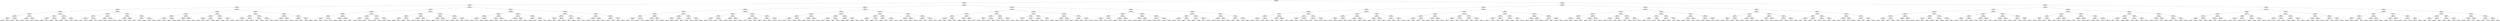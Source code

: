 ## [header material...]
## Command to get the layout: "dot -Teps thisfile > thisfile.eps"
graph "test"
{
node [shape="rectangle", fontsize=10, width=".2", height=".2", margin=0];
graph[fontsize=8];

n000 [label="clustersize = 14060
splitting feature:
((-0.335,0.13)-(-0.25,0.619))"] ;
n000 -- n001 ;
n001 [label="clustersize = 7849
splitting feature:
((-0.26,0.393)-(0.12,-0.974))"] ;
n001 -- n002 ;
n002 [label="clustersize = 5020
splitting feature:
((-0.406,-0.543)-(-0.587,0.781))"] ;
n002 -- n003 ;
n003 [label="clustersize = 3317
splitting feature:
((0.74,-0.507)-(-0.981,0.693))"] ;
n003 -- n004 ;
n004 [label="clustersize = 1453
splitting feature:
((0.799,-0.268)-(-0.0806,0.967))"] ;
n004 -- n005 ;
n005 [label="clustersize = 659
splitting feature:
((-0.756,-0.166)-(0.283,0.948))"] ;
n005 -- n006 ;
n006 [label="clustersize = 478
splitting feature:
((0.985,-0.0271)-(-0.954,-0.97))"] ;
n006 -- n007 ;
n007 [label="clustersize = 212
splitting feature:
((0.656,0.00615)-(0.0441,0.918))"] ;
n007 -- n008 ;
n008 [label="clustersize = 162
splitting feature:
((0.968,0.999)-(0.242,0.818))"] ;
n008 -- n009 ;
n009 [label="clustersize = 63
pupil avg:
[-0.35756411 -0.01633947]"] ;
n008 -- n010 ;
n010 [label="clustersize = 99
pupil avg:
[-0.17975032  0.04972616]"] ;
n007 -- n011 ;
n011 [label="clustersize = 50
splitting feature:
((0.847,-0.402)-(0.974,0.354))"] ;
n011 -- n012 ;
n012 [label="clustersize = 39
pupil avg:
[-0.07456919  0.04122757]"] ;
n011 -- n013 ;
n013 [label="clustersize = 11
pupil avg:
[ 0.16710579 -0.02494043]"] ;
n006 -- n014 ;
n014 [label="clustersize = 266
splitting feature:
((-0.628,-0.45)-(-0.442,-0.494))"] ;
n014 -- n015 ;
n015 [label="clustersize = 62
splitting feature:
((0.651,-0.446)-(-0.348,0.0507))"] ;
n015 -- n016 ;
n016 [label="clustersize = 8
pupil avg:
[-0.49587589  0.16561449]"] ;
n015 -- n017 ;
n017 [label="clustersize = 54
pupil avg:
[-0.27126774 -0.01832996]"] ;
n014 -- n018 ;
n018 [label="clustersize = 204
splitting feature:
((-0.212,-0.167)-(-0.269,-0.451))"] ;
n018 -- n019 ;
n019 [label="clustersize = 95
pupil avg:
[-0.25289487 -0.13065984]"] ;
n018 -- n020 ;
n020 [label="clustersize = 109
pupil avg:
[-0.40789896 -0.17950681]"] ;
n005 -- n021 ;
n021 [label="clustersize = 181
splitting feature:
((-0.416,-0.912)-(0.199,0.942))"] ;
n021 -- n022 ;
n022 [label="clustersize = 73
splitting feature:
((0.378,-0.193)-(-0.12,-0.798))"] ;
n022 -- n023 ;
n023 [label="clustersize = 45
splitting feature:
((-0.852,-0.239)-(0.538,-0.153))"] ;
n023 -- n024 ;
n024 [label="clustersize = 4
pupil avg:
[-0.21236272 -0.16577521]"] ;
n023 -- n025 ;
n025 [label="clustersize = 41
pupil avg:
[-0.18217581  0.30012236]"] ;
n022 -- n026 ;
n026 [label="clustersize = 28
splitting feature:
((0.455,-0.004)-(-0.134,0.375))"] ;
n026 -- n027 ;
n027 [label="clustersize = 4
pupil avg:
[-0.43811473  0.22732958]"] ;
n026 -- n028 ;
n028 [label="clustersize = 24
pupil avg:
[-0.14667326 -0.11044947]"] ;
n021 -- n029 ;
n029 [label="clustersize = 108
splitting feature:
((-0.654,-0.324)-(0.827,0.691))"] ;
n029 -- n030 ;
n030 [label="clustersize = 52
splitting feature:
((-0.568,0.835)-(0.728,-0.337))"] ;
n030 -- n031 ;
n031 [label="clustersize = 4
pupil avg:
[ 0.47354802 -0.06612996]"] ;
n030 -- n032 ;
n032 [label="clustersize = 48
pupil avg:
[-0.0080098   0.23367098]"] ;
n029 -- n033 ;
n033 [label="clustersize = 56
splitting feature:
((-0.353,-0.506)-(0.245,0.44))"] ;
n033 -- n034 ;
n034 [label="clustersize = 9
pupil avg:
[ 0.0128093   0.16336477]"] ;
n033 -- n035 ;
n035 [label="clustersize = 47
pupil avg:
[ 0.21107149  0.28144675]"] ;
n004 -- n036 ;
n036 [label="clustersize = 794
splitting feature:
((0.167,-0.766)-(-0.857,-0.765))"] ;
n036 -- n037 ;
n037 [label="clustersize = 579
splitting feature:
((-0.199,-0.655)-(-0.013,0.503))"] ;
n037 -- n038 ;
n038 [label="clustersize = 229
splitting feature:
((0.553,0.937)-(-0.144,0.718))"] ;
n038 -- n039 ;
n039 [label="clustersize = 56
splitting feature:
((-0.652,-0.0707)-(0.253,0.439))"] ;
n039 -- n040 ;
n040 [label="clustersize = 32
pupil avg:
[-0.25421791 -0.02201448]"] ;
n039 -- n041 ;
n041 [label="clustersize = 24
pupil avg:
[ 0.04889057  0.03720041]"] ;
n038 -- n042 ;
n042 [label="clustersize = 173
splitting feature:
((0.5,0.507)-(-0.205,0.906))"] ;
n042 -- n043 ;
n043 [label="clustersize = 31
pupil avg:
[-0.10308208 -0.00822144]"] ;
n042 -- n044 ;
n044 [label="clustersize = 142
pupil avg:
[ 0.05768439 -0.03124724]"] ;
n037 -- n045 ;
n045 [label="clustersize = 350
splitting feature:
((0.39,0.469)-(0.144,0.0781))"] ;
n045 -- n046 ;
n046 [label="clustersize = 42
splitting feature:
((0.328,0.464)-(-0.0912,-0.138))"] ;
n046 -- n047 ;
n047 [label="clustersize = 28
pupil avg:
[ 0.3802654   0.14876538]"] ;
n046 -- n048 ;
n048 [label="clustersize = 14
pupil avg:
[ 0.13915138  0.03071401]"] ;
n045 -- n049 ;
n049 [label="clustersize = 308
splitting feature:
((0.167,-0.299)-(-0.127,0.584))"] ;
n049 -- n050 ;
n050 [label="clustersize = 129
pupil avg:
[ 0.00618058  0.15900892]"] ;
n049 -- n051 ;
n051 [label="clustersize = 179
pupil avg:
[ 0.09779369  0.05229423]"] ;
n036 -- n052 ;
n052 [label="clustersize = 215
splitting feature:
((-0.183,0.514)-(-0.224,-0.3))"] ;
n052 -- n053 ;
n053 [label="clustersize = 69
splitting feature:
((-0.556,-0.218)-(-0.774,-0.176))"] ;
n053 -- n054 ;
n054 [label="clustersize = 33
splitting feature:
((0.166,0.576)-(-0.552,0.125))"] ;
n054 -- n055 ;
n055 [label="clustersize = 8
pupil avg:
[ 0.47375488  0.06865535]"] ;
n054 -- n056 ;
n056 [label="clustersize = 25
pupil avg:
[ 0.11738043 -0.04766922]"] ;
n053 -- n057 ;
n057 [label="clustersize = 36
splitting feature:
((-0.945,0.563)-(0.761,0.973))"] ;
n057 -- n058 ;
n058 [label="clustersize = 16
pupil avg:
[ 0.0628309  -0.04701814]"] ;
n057 -- n059 ;
n059 [label="clustersize = 20
pupil avg:
[-0.11378341 -0.06689728]"] ;
n052 -- n060 ;
n060 [label="clustersize = 146
splitting feature:
((-0.872,0.241)-(-0.264,-0.298))"] ;
n060 -- n061 ;
n061 [label="clustersize = 16
splitting feature:
((-0.661,-0.0794)-(0.849,-0.1))"] ;
n061 -- n062 ;
n062 [label="clustersize = 10
pupil avg:
[-0.13409167 -0.13951694]"] ;
n061 -- n063 ;
n063 [label="clustersize = 6
pupil avg:
[ 0.27868435 -0.01580204]"] ;
n060 -- n064 ;
n064 [label="clustersize = 130
splitting feature:
((0.0184,0.76)-(-0.584,-0.0565))"] ;
n064 -- n065 ;
n065 [label="clustersize = 35
pupil avg:
[-0.08017733 -0.09635909]"] ;
n064 -- n066 ;
n066 [label="clustersize = 95
pupil avg:
[-0.27435459 -0.10170968]"] ;
n003 -- n067 ;
n067 [label="clustersize = 1864
splitting feature:
((0.278,0.0619)-(-0.183,-0.937))"] ;
n067 -- n068 ;
n068 [label="clustersize = 948
splitting feature:
((0.0309,0.0209)-(-0.977,0.541))"] ;
n068 -- n069 ;
n069 [label="clustersize = 620
splitting feature:
((0.0879,0.0641)-(-0.444,0.0102))"] ;
n069 -- n070 ;
n070 [label="clustersize = 361
splitting feature:
((-0.727,-0.462)-(0.943,0.294))"] ;
n070 -- n071 ;
n071 [label="clustersize = 297
splitting feature:
((-0.319,-0.671)-(-0.912,0.823))"] ;
n071 -- n072 ;
n072 [label="clustersize = 182
pupil avg:
[ 0.06955982 -0.03755739]"] ;
n071 -- n073 ;
n073 [label="clustersize = 115
pupil avg:
[ 0.18371097  0.00103981]"] ;
n070 -- n074 ;
n074 [label="clustersize = 64
splitting feature:
((0.899,-0.76)-(-0.409,-0.522))"] ;
n074 -- n075 ;
n075 [label="clustersize = 4
pupil avg:
[ 0.38511905  0.05714286]"] ;
n074 -- n076 ;
n076 [label="clustersize = 60
pupil avg:
[-0.02672306  0.13458286]"] ;
n069 -- n077 ;
n077 [label="clustersize = 259
splitting feature:
((0.124,-0.0845)-(-0.409,0.518))"] ;
n077 -- n078 ;
n078 [label="clustersize = 133
splitting feature:
((-0.998,0.383)-(0.75,0.518))"] ;
n078 -- n079 ;
n079 [label="clustersize = 114
pupil avg:
[-0.15117697 -0.0949099 ]"] ;
n078 -- n080 ;
n080 [label="clustersize = 19
pupil avg:
[ 0.1666265   0.00327676]"] ;
n077 -- n081 ;
n081 [label="clustersize = 126
splitting feature:
((0.931,-0.473)-(0.435,0.503))"] ;
n081 -- n082 ;
n082 [label="clustersize = 28
pupil avg:
[-0.15001185 -0.18992283]"] ;
n081 -- n083 ;
n083 [label="clustersize = 98
pupil avg:
[ 0.13553202 -0.17736902]"] ;
n068 -- n084 ;
n084 [label="clustersize = 328
splitting feature:
((-0.572,0.453)-(-0.926,-0.87))"] ;
n084 -- n085 ;
n085 [label="clustersize = 223
splitting feature:
((0.062,0.669)-(-0.408,0.141))"] ;
n085 -- n086 ;
n086 [label="clustersize = 66
splitting feature:
((0.595,0.0999)-(-0.514,-0.828))"] ;
n086 -- n087 ;
n087 [label="clustersize = 37
pupil avg:
[ 0.48296027  0.00134998]"] ;
n086 -- n088 ;
n088 [label="clustersize = 29
pupil avg:
[ 0.16250421  0.00537338]"] ;
n085 -- n089 ;
n089 [label="clustersize = 157
splitting feature:
((0.456,0.792)-(-0.38,-0.485))"] ;
n089 -- n090 ;
n090 [label="clustersize = 5
pupil avg:
[ 0.68356322  0.12551724]"] ;
n089 -- n091 ;
n091 [label="clustersize = 152
pupil avg:
[ 0.24094797 -0.19325484]"] ;
n084 -- n092 ;
n092 [label="clustersize = 105
splitting feature:
((0.285,0.423)-(-0.623,-0.66))"] ;
n092 -- n093 ;
n093 [label="clustersize = 32
splitting feature:
((-0.0594,-0.468)-(0.574,0.0993))"] ;
n093 -- n094 ;
n094 [label="clustersize = 25
pupil avg:
[ 0.30060678 -0.03701006]"] ;
n093 -- n095 ;
n095 [label="clustersize = 7
pupil avg:
[ 0.05128961  0.16603943]"] ;
n092 -- n096 ;
n096 [label="clustersize = 73
splitting feature:
((-0.171,0.0254)-(-0.574,-0.376))"] ;
n096 -- n097 ;
n097 [label="clustersize = 47
pupil avg:
[ 0.03465393 -0.14208423]"] ;
n096 -- n098 ;
n098 [label="clustersize = 26
pupil avg:
[-0.3439898  -0.19804335]"] ;
n067 -- n099 ;
n099 [label="clustersize = 916
splitting feature:
((-0.992,0.802)-(0.256,0.577))"] ;
n099 -- n100 ;
n100 [label="clustersize = 611
splitting feature:
((-0.44,-0.672)-(0.121,0.299))"] ;
n100 -- n101 ;
n101 [label="clustersize = 451
splitting feature:
((-0.178,0.827)-(-0.36,-0.538))"] ;
n101 -- n102 ;
n102 [label="clustersize = 105
splitting feature:
((-0.267,0.729)-(-0.249,0.617))"] ;
n102 -- n103 ;
n103 [label="clustersize = 62
pupil avg:
[ 0.18973985 -0.19640104]"] ;
n102 -- n104 ;
n104 [label="clustersize = 43
pupil avg:
[ 0.0639557  -0.17628858]"] ;
n101 -- n105 ;
n105 [label="clustersize = 346
splitting feature:
((0.634,-0.601)-(0.419,-0.199))"] ;
n105 -- n106 ;
n106 [label="clustersize = 123
pupil avg:
[ 0.02896631 -0.17077426]"] ;
n105 -- n107 ;
n107 [label="clustersize = 223
pupil avg:
[-0.19000093 -0.18860195]"] ;
n100 -- n108 ;
n108 [label="clustersize = 160
splitting feature:
((-0.272,0.728)-(-0.835,-0.267))"] ;
n108 -- n109 ;
n109 [label="clustersize = 85
splitting feature:
((-0.305,0.98)-(-0.35,-0.0167))"] ;
n109 -- n110 ;
n110 [label="clustersize = 15
pupil avg:
[ 0.42586467 -0.12738477]"] ;
n109 -- n111 ;
n111 [label="clustersize = 70
pupil avg:
[ 0.21380976 -0.12989501]"] ;
n108 -- n112 ;
n112 [label="clustersize = 75
splitting feature:
((-0.436,-0.293)-(-0.73,-0.424))"] ;
n112 -- n113 ;
n113 [label="clustersize = 26
pupil avg:
[-0.02152112 -0.12104683]"] ;
n112 -- n114 ;
n114 [label="clustersize = 49
pupil avg:
[ 0.14824707 -0.06865235]"] ;
n099 -- n115 ;
n115 [label="clustersize = 305
splitting feature:
((-0.0956,-0.294)-(-0.263,0.915))"] ;
n115 -- n116 ;
n116 [label="clustersize = 238
splitting feature:
((-0.399,0.358)-(0.231,0.973))"] ;
n116 -- n117 ;
n117 [label="clustersize = 210
splitting feature:
((-0.0429,-0.485)-(0.047,0.627))"] ;
n117 -- n118 ;
n118 [label="clustersize = 136
pupil avg:
[-0.27823985 -0.17133155]"] ;
n117 -- n119 ;
n119 [label="clustersize = 74
pupil avg:
[-0.12460177 -0.11119388]"] ;
n116 -- n120 ;
n120 [label="clustersize = 28
splitting feature:
((-0.205,0.689)-(-0.578,0.272))"] ;
n120 -- n121 ;
n121 [label="clustersize = 22
pupil avg:
[ 0.04286414 -0.03186774]"] ;
n120 -- n122 ;
n122 [label="clustersize = 6
pupil avg:
[-0.21998391 -0.1452826 ]"] ;
n115 -- n123 ;
n123 [label="clustersize = 67
splitting feature:
((0.25,0.376)-(-0.463,0.49))"] ;
n123 -- n124 ;
n124 [label="clustersize = 19
splitting feature:
((-0.838,-0.384)-(-0.0561,0.226))"] ;
n124 -- n125 ;
n125 [label="clustersize = 5
pupil avg:
[-0.1810882  -0.00663112]"] ;
n124 -- n126 ;
n126 [label="clustersize = 14
pupil avg:
[ 0.15020174 -0.01280711]"] ;
n123 -- n127 ;
n127 [label="clustersize = 48
splitting feature:
((0.148,-0.931)-(-0.9,0.783))"] ;
n127 -- n128 ;
n128 [label="clustersize = 33
pupil avg:
[ 0.08454134 -0.15303903]"] ;
n127 -- n129 ;
n129 [label="clustersize = 15
pupil avg:
[-0.03552155 -0.23297265]"] ;
n002 -- n130 ;
n130 [label="clustersize = 1703
splitting feature:
((0.0333,0.987)-(-0.791,-0.403))"] ;
n130 -- n131 ;
n131 [label="clustersize = 933
splitting feature:
((-0.74,-0.843)-(0.617,0.567))"] ;
n131 -- n132 ;
n132 [label="clustersize = 185
splitting feature:
((0.936,-0.932)-(-0.0304,-0.927))"] ;
n132 -- n133 ;
n133 [label="clustersize = 39
splitting feature:
((0.118,-0.886)-(0.639,-0.192))"] ;
n133 -- n134 ;
n134 [label="clustersize = 21
splitting feature:
((0.905,-0.996)-(-0.788,-0.44))"] ;
n134 -- n135 ;
n135 [label="clustersize = 8
splitting feature:
((0.848,0.858)-(-0.589,0.117))"] ;
n135 -- n136 ;
n136 [label="clustersize = 4
pupil avg:
[ 0.08656156 -0.22924174]"] ;
n135 -- n137 ;
n137 [label="clustersize = 4
pupil avg:
[ 0.29569892 -0.11621175]"] ;
n134 -- n138 ;
n138 [label="clustersize = 13
splitting feature:
((-0.646,-0.704)-(0.179,-0.38))"] ;
n138 -- n139 ;
n139 [label="clustersize = 9
pupil avg:
[ 0.34335847 -0.25679723]"] ;
n138 -- n140 ;
n140 [label="clustersize = 4
pupil avg:
[ 0.32830882 -0.0990856 ]"] ;
n133 -- n141 ;
n141 [label="clustersize = 18
splitting feature:
((-0.309,0.901)-(0.696,-0.141))"] ;
n141 -- n142 ;
n142 [label="clustersize = 10
splitting feature:
((-0.716,-0.698)-(0.00246,0.364))"] ;
n142 -- n143 ;
n143 [label="clustersize = 5
pupil avg:
[ 0.66392106 -0.14422994]"] ;
n142 -- n144 ;
n144 [label="clustersize = 5
pupil avg:
[ 0.33502225 -0.19993049]"] ;
n141 -- n145 ;
n145 [label="clustersize = 8
splitting feature:
((0.359,0.688)-(0.00478,0.43))"] ;
n145 -- n146 ;
n146 [label="clustersize = 4
pupil avg:
[ 0.54871391  0.30172354]"] ;
n145 -- n147 ;
n147 [label="clustersize = 4
pupil avg:
[ 0.67565444  0.1640745 ]"] ;
n132 -- n148 ;
n148 [label="clustersize = 146
splitting feature:
((0.351,0.972)-(-0.142,0.375))"] ;
n148 -- n149 ;
n149 [label="clustersize = 37
splitting feature:
((-0.335,0.971)-(-0.0853,0.322))"] ;
n149 -- n150 ;
n150 [label="clustersize = 23
splitting feature:
((0.531,-0.0564)-(0.291,0.745))"] ;
n150 -- n151 ;
n151 [label="clustersize = 8
pupil avg:
[-0.17971063  0.13676932]"] ;
n150 -- n152 ;
n152 [label="clustersize = 15
pupil avg:
[-0.0194119  -0.16862304]"] ;
n149 -- n153 ;
n153 [label="clustersize = 14
splitting feature:
((-0.244,-0.849)-(0.52,0.223))"] ;
n153 -- n154 ;
n154 [label="clustersize = 9
pupil avg:
[ 0.05439812 -0.16731014]"] ;
n153 -- n155 ;
n155 [label="clustersize = 5
pupil avg:
[ 0.24422214  0.09505147]"] ;
n148 -- n156 ;
n156 [label="clustersize = 109
splitting feature:
((-0.567,0.219)-(-0.216,-0.641))"] ;
n156 -- n157 ;
n157 [label="clustersize = 64
splitting feature:
((0.386,0.123)-(-0.7,0.899))"] ;
n157 -- n158 ;
n158 [label="clustersize = 20
pupil avg:
[ 0.08577546 -0.02107539]"] ;
n157 -- n159 ;
n159 [label="clustersize = 44
pupil avg:
[ 0.35183385 -0.18571497]"] ;
n156 -- n160 ;
n160 [label="clustersize = 45
splitting feature:
((-0.543,-0.126)-(-0.337,0.86))"] ;
n160 -- n161 ;
n161 [label="clustersize = 10
pupil avg:
[-0.10990924 -0.1507067 ]"] ;
n160 -- n162 ;
n162 [label="clustersize = 35
pupil avg:
[ 0.1570448  -0.11464562]"] ;
n131 -- n163 ;
n163 [label="clustersize = 748
splitting feature:
((-0.573,0.753)-(0.301,0.176))"] ;
n163 -- n164 ;
n164 [label="clustersize = 418
splitting feature:
((0.981,0.0769)-(-0.968,0.221))"] ;
n164 -- n165 ;
n165 [label="clustersize = 189
splitting feature:
((0.234,0.655)-(-0.274,-0.12))"] ;
n165 -- n166 ;
n166 [label="clustersize = 121
splitting feature:
((0.493,0.712)-(-0.0106,0.532))"] ;
n166 -- n167 ;
n167 [label="clustersize = 44
pupil avg:
[ 0.59734947  0.3052238 ]"] ;
n166 -- n168 ;
n168 [label="clustersize = 77
pupil avg:
[ 0.54905935  0.19532559]"] ;
n165 -- n169 ;
n169 [label="clustersize = 68
splitting feature:
((-0.996,0.922)-(0.801,-0.351))"] ;
n169 -- n170 ;
n170 [label="clustersize = 21
pupil avg:
[ 0.24135209 -0.03574396]"] ;
n169 -- n171 ;
n171 [label="clustersize = 47
pupil avg:
[ 0.48975469  0.10926978]"] ;
n164 -- n172 ;
n172 [label="clustersize = 229
splitting feature:
((-0.12,-0.115)-(-0.314,0.894))"] ;
n172 -- n173 ;
n173 [label="clustersize = 102
splitting feature:
((0.00594,0.605)-(0.117,0.0553))"] ;
n173 -- n174 ;
n174 [label="clustersize = 73
pupil avg:
[ 0.48650851  0.09837926]"] ;
n173 -- n175 ;
n175 [label="clustersize = 29
pupil avg:
[ 0.14762543  0.02151954]"] ;
n172 -- n176 ;
n176 [label="clustersize = 127
splitting feature:
((0.341,0.937)-(-0.373,0.211))"] ;
n176 -- n177 ;
n177 [label="clustersize = 6
pupil avg:
[ 0.59030936  0.01586799]"] ;
n176 -- n178 ;
n178 [label="clustersize = 121
pupil avg:
[ 0.31601656 -0.17751855]"] ;
n163 -- n179 ;
n179 [label="clustersize = 330
splitting feature:
((0.431,-0.593)-(-0.718,-0.0897))"] ;
n179 -- n180 ;
n180 [label="clustersize = 154
splitting feature:
((-0.95,-0.125)-(-0.606,0.725))"] ;
n180 -- n181 ;
n181 [label="clustersize = 12
splitting feature:
((0.743,0.607)-(0.142,-0.296))"] ;
n181 -- n182 ;
n182 [label="clustersize = 5
pupil avg:
[-0.11399355 -0.05503959]"] ;
n181 -- n183 ;
n183 [label="clustersize = 7
pupil avg:
[ 0.22030709  0.15612566]"] ;
n180 -- n184 ;
n184 [label="clustersize = 142
splitting feature:
((-0.535,0.21)-(-0.889,0.841))"] ;
n184 -- n185 ;
n185 [label="clustersize = 127
pupil avg:
[ 0.36381449  0.23207868]"] ;
n184 -- n186 ;
n186 [label="clustersize = 15
pupil avg:
[ 0.14353175  0.32678266]"] ;
n179 -- n187 ;
n187 [label="clustersize = 176
splitting feature:
((-0.599,-0.935)-(-0.942,-0.717))"] ;
n187 -- n188 ;
n188 [label="clustersize = 131
splitting feature:
((-0.0137,0.889)-(-0.529,-0.122))"] ;
n188 -- n189 ;
n189 [label="clustersize = 67
pupil avg:
[ 0.36548545  0.08973736]"] ;
n188 -- n190 ;
n190 [label="clustersize = 64
pupil avg:
[ 0.21908623  0.12718198]"] ;
n187 -- n191 ;
n191 [label="clustersize = 45
splitting feature:
((0.703,0.235)-(0.967,0.491))"] ;
n191 -- n192 ;
n192 [label="clustersize = 40
pupil avg:
[ 0.14935467  0.0332045 ]"] ;
n191 -- n193 ;
n193 [label="clustersize = 5
pupil avg:
[-0.1335429  -0.06614782]"] ;
n130 -- n194 ;
n194 [label="clustersize = 770
splitting feature:
((-0.941,0.428)-(-0.0128,-0.21))"] ;
n194 -- n195 ;
n195 [label="clustersize = 368
splitting feature:
((0.517,0.0213)-(-0.459,-0.255))"] ;
n195 -- n196 ;
n196 [label="clustersize = 80
splitting feature:
((0.882,-0.00698)-(0.441,0.898))"] ;
n196 -- n197 ;
n197 [label="clustersize = 42
splitting feature:
((0.205,-0.239)-(0.0695,-0.501))"] ;
n197 -- n198 ;
n198 [label="clustersize = 27
splitting feature:
((-0.632,0.139)-(-0.0165,0.322))"] ;
n198 -- n199 ;
n199 [label="clustersize = 18
pupil avg:
[ 0.01328553 -0.0514939 ]"] ;
n198 -- n200 ;
n200 [label="clustersize = 9
pupil avg:
[ 0.10023212 -0.15864679]"] ;
n197 -- n201 ;
n201 [label="clustersize = 15
splitting feature:
((-0.208,0.553)-(-0.281,-0.163))"] ;
n201 -- n202 ;
n202 [label="clustersize = 5
pupil avg:
[ 0.24553196 -0.08890237]"] ;
n201 -- n203 ;
n203 [label="clustersize = 10
pupil avg:
[ 0.08845736  0.01077039]"] ;
n196 -- n204 ;
n204 [label="clustersize = 38
splitting feature:
((-0.467,-0.96)-(-0.331,0.57))"] ;
n204 -- n205 ;
n205 [label="clustersize = 12
splitting feature:
((0.577,0.244)-(0.603,0.219))"] ;
n205 -- n206 ;
n206 [label="clustersize = 5
pupil avg:
[ 0.01970357 -0.00645161]"] ;
n205 -- n207 ;
n207 [label="clustersize = 7
pupil avg:
[ 0.15531712 -0.01298409]"] ;
n204 -- n208 ;
n208 [label="clustersize = 26
splitting feature:
((-0.251,-0.911)-(0.129,-0.715))"] ;
n208 -- n209 ;
n209 [label="clustersize = 4
pupil avg:
[ 0.2005117  -0.20614035]"] ;
n208 -- n210 ;
n210 [label="clustersize = 22
pupil avg:
[ 0.20901293 -0.0033888 ]"] ;
n195 -- n211 ;
n211 [label="clustersize = 288
splitting feature:
((-0.0601,-0.0509)-(-0.344,0.55))"] ;
n211 -- n212 ;
n212 [label="clustersize = 133
splitting feature:
((-0.454,-0.207)-(0.239,0.101))"] ;
n212 -- n213 ;
n213 [label="clustersize = 59
splitting feature:
((-0.492,-0.672)-(-0.0469,-0.326))"] ;
n213 -- n214 ;
n214 [label="clustersize = 39
pupil avg:
[ 0.07179493 -0.19735306]"] ;
n213 -- n215 ;
n215 [label="clustersize = 20
pupil avg:
[ 0.23275873 -0.1699113 ]"] ;
n212 -- n216 ;
n216 [label="clustersize = 74
splitting feature:
((-0.01,0.396)-(0.369,-0.831))"] ;
n216 -- n217 ;
n217 [label="clustersize = 50
pupil avg:
[ 0.1761227  -0.01794634]"] ;
n216 -- n218 ;
n218 [label="clustersize = 24
pupil avg:
[ 0.06442738  0.05313078]"] ;
n211 -- n219 ;
n219 [label="clustersize = 155
splitting feature:
((-0.207,-0.66)-(-0.179,0.61))"] ;
n219 -- n220 ;
n220 [label="clustersize = 55
splitting feature:
((0.621,0.129)-(-0.842,0.954))"] ;
n220 -- n221 ;
n221 [label="clustersize = 8
pupil avg:
[ 0.02879396 -0.16154449]"] ;
n220 -- n222 ;
n222 [label="clustersize = 47
pupil avg:
[ 0.24963004 -0.23240535]"] ;
n219 -- n223 ;
n223 [label="clustersize = 100
splitting feature:
((-0.564,0.985)-(0.864,0.472))"] ;
n223 -- n224 ;
n224 [label="clustersize = 93
pupil avg:
[ 0.37509346 -0.19363409]"] ;
n223 -- n225 ;
n225 [label="clustersize = 7
pupil avg:
[ 0.0107322 -0.1278606]"] ;
n194 -- n226 ;
n226 [label="clustersize = 402
splitting feature:
((0.289,-0.206)-(-0.386,-0.281))"] ;
n226 -- n227 ;
n227 [label="clustersize = 182
splitting feature:
((-0.853,0.59)-(-0.734,-0.664))"] ;
n227 -- n228 ;
n228 [label="clustersize = 83
splitting feature:
((-0.28,0.472)-(0.852,-0.0845))"] ;
n228 -- n229 ;
n229 [label="clustersize = 70
splitting feature:
((-0.435,0.58)-(0.388,0.224))"] ;
n229 -- n230 ;
n230 [label="clustersize = 24
pupil avg:
[ 0.18037608 -0.04959859]"] ;
n229 -- n231 ;
n231 [label="clustersize = 46
pupil avg:
[ 0.02614547  0.06400807]"] ;
n228 -- n232 ;
n232 [label="clustersize = 13
splitting feature:
((-0.623,0.905)-(-0.89,0.111))"] ;
n232 -- n233 ;
n233 [label="clustersize = 8
pupil avg:
[ 0.57404401  0.1899531 ]"] ;
n232 -- n234 ;
n234 [label="clustersize = 5
pupil avg:
[ 0.16863877  0.19297739]"] ;
n227 -- n235 ;
n235 [label="clustersize = 99
splitting feature:
((-0.431,-0.531)-(-0.697,-0.774))"] ;
n235 -- n236 ;
n236 [label="clustersize = 22
splitting feature:
((-0.0408,-0.0681)-(-0.0641,0.567))"] ;
n236 -- n237 ;
n237 [label="clustersize = 16
pupil avg:
[-0.03320695 -0.03212565]"] ;
n236 -- n238 ;
n238 [label="clustersize = 6
pupil avg:
[ 0.37252597 -0.11615428]"] ;
n235 -- n239 ;
n239 [label="clustersize = 77
splitting feature:
((0.576,0.66)-(0.955,-0.4))"] ;
n239 -- n240 ;
n240 [label="clustersize = 42
pupil avg:
[-0.01204572  0.05424043]"] ;
n239 -- n241 ;
n241 [label="clustersize = 35
pupil avg:
[-0.23129345  0.02670111]"] ;
n226 -- n242 ;
n242 [label="clustersize = 220
splitting feature:
((-0.399,-0.2)-(-0.787,0.446))"] ;
n242 -- n243 ;
n243 [label="clustersize = 127
splitting feature:
((-0.849,-0.634)-(0.0591,0.111))"] ;
n243 -- n244 ;
n244 [label="clustersize = 39
splitting feature:
((0.454,-0.0293)-(0.867,-0.927))"] ;
n244 -- n245 ;
n245 [label="clustersize = 26
pupil avg:
[-0.15429254 -0.24922081]"] ;
n244 -- n246 ;
n246 [label="clustersize = 13
pupil avg:
[ 0.17454256 -0.23642613]"] ;
n243 -- n247 ;
n247 [label="clustersize = 88
splitting feature:
((-0.464,0.221)-(-0.836,-0.0272))"] ;
n247 -- n248 ;
n248 [label="clustersize = 60
pupil avg:
[ 0.21817769 -0.1373129 ]"] ;
n247 -- n249 ;
n249 [label="clustersize = 28
pupil avg:
[-0.04554339 -0.11329653]"] ;
n242 -- n250 ;
n250 [label="clustersize = 93
splitting feature:
((-0.402,0.347)-(-0.925,0.266))"] ;
n250 -- n251 ;
n251 [label="clustersize = 48
splitting feature:
((0.785,-0.815)-(0.428,0.256))"] ;
n251 -- n252 ;
n252 [label="clustersize = 11
pupil avg:
[ 0.28525406 -0.17242013]"] ;
n251 -- n253 ;
n253 [label="clustersize = 37
pupil avg:
[ 0.09441715 -0.06333187]"] ;
n250 -- n254 ;
n254 [label="clustersize = 45
splitting feature:
((0.74,0.601)-(-0.217,-0.463))"] ;
n254 -- n255 ;
n255 [label="clustersize = 5
pupil avg:
[ 0.25580324  0.04874935]"] ;
n254 -- n256 ;
n256 [label="clustersize = 40
pupil avg:
[ 0.00025739 -0.00448388]"] ;
n001 -- n257 ;
n257 [label="clustersize = 2829
splitting feature:
((0.212,0.627)-(-0.489,0.0941))"] ;
n257 -- n258 ;
n258 [label="clustersize = 1141
splitting feature:
((-0.286,-0.394)-(0.249,0.509))"] ;
n258 -- n259 ;
n259 [label="clustersize = 551
splitting feature:
((-0.853,-0.0435)-(-0.273,-0.523))"] ;
n259 -- n260 ;
n260 [label="clustersize = 161
splitting feature:
((0.37,0.707)-(0.174,0.878))"] ;
n260 -- n261 ;
n261 [label="clustersize = 76
splitting feature:
((-0.848,0.275)-(-0.206,-0.474))"] ;
n261 -- n262 ;
n262 [label="clustersize = 34
splitting feature:
((-0.814,0.313)-(0.109,-0.51))"] ;
n262 -- n263 ;
n263 [label="clustersize = 23
splitting feature:
((-0.735,-0.939)-(-0.965,0.148))"] ;
n263 -- n264 ;
n264 [label="clustersize = 5
pupil avg:
[ 0.27028508 -0.01184247]"] ;
n263 -- n265 ;
n265 [label="clustersize = 18
pupil avg:
[-0.0118824   0.17288865]"] ;
n262 -- n266 ;
n266 [label="clustersize = 11
splitting feature:
((0.618,0.957)-(-0.467,0.876))"] ;
n266 -- n267 ;
n267 [label="clustersize = 4
pupil avg:
[-0.05390616  0.17921322]"] ;
n266 -- n268 ;
n268 [label="clustersize = 7
pupil avg:
[-0.33827219  0.08123013]"] ;
n261 -- n269 ;
n269 [label="clustersize = 42
splitting feature:
((0.714,0.972)-(0.916,0.558))"] ;
n269 -- n270 ;
n270 [label="clustersize = 9
splitting feature:
((0.118,0.793)-(-0.501,-0.306))"] ;
n270 -- n271 ;
n271 [label="clustersize = 5
pupil avg:
[ 0.08419762  0.06005382]"] ;
n270 -- n272 ;
n272 [label="clustersize = 4
pupil avg:
[-0.23066604  0.17973156]"] ;
n269 -- n273 ;
n273 [label="clustersize = 33
splitting feature:
((-0.619,0.37)-(-0.141,-0.3))"] ;
n273 -- n274 ;
n274 [label="clustersize = 5
pupil avg:
[-0.06666323 -0.0225222 ]"] ;
n273 -- n275 ;
n275 [label="clustersize = 28
pupil avg:
[-0.26558076  0.05264388]"] ;
n260 -- n276 ;
n276 [label="clustersize = 85
splitting feature:
((0.000113,0.739)-(-0.11,0.124))"] ;
n276 -- n277 ;
n277 [label="clustersize = 27
splitting feature:
((-0.0765,0.913)-(0.12,-0.416))"] ;
n277 -- n278 ;
n278 [label="clustersize = 17
splitting feature:
((-0.439,0.701)-(-0.385,0.824))"] ;
n278 -- n279 ;
n279 [label="clustersize = 5
pupil avg:
[ 0.77591989  0.14992046]"] ;
n278 -- n280 ;
n280 [label="clustersize = 12
pupil avg:
[ 0.35949889 -0.00537248]"] ;
n277 -- n281 ;
n281 [label="clustersize = 10
splitting feature:
((-0.148,0.683)-(-0.305,0.303))"] ;
n281 -- n282 ;
n282 [label="clustersize = 5
pupil avg:
[ 0.09221505  0.0826393 ]"] ;
n281 -- n283 ;
n283 [label="clustersize = 5
pupil avg:
[-0.02846487 -0.0614507 ]"] ;
n276 -- n284 ;
n284 [label="clustersize = 58
splitting feature:
((-0.445,-0.158)-(0.25,0.0307))"] ;
n284 -- n285 ;
n285 [label="clustersize = 11
splitting feature:
((0.182,0.513)-(-0.655,0.139))"] ;
n285 -- n286 ;
n286 [label="clustersize = 7
pupil avg:
[-0.01661885 -0.05238299]"] ;
n285 -- n287 ;
n287 [label="clustersize = 4
pupil avg:
[-0.28111516 -0.12318355]"] ;
n284 -- n288 ;
n288 [label="clustersize = 47
splitting feature:
((0.174,-0.226)-(0.144,0.936))"] ;
n288 -- n289 ;
n289 [label="clustersize = 28
pupil avg:
[-0.0728602   0.02994244]"] ;
n288 -- n290 ;
n290 [label="clustersize = 19
pupil avg:
[ 0.10083422  0.03661939]"] ;
n259 -- n291 ;
n291 [label="clustersize = 390
splitting feature:
((0.178,-0.00411)-(-0.1,-0.592))"] ;
n291 -- n292 ;
n292 [label="clustersize = 174
splitting feature:
((-0.672,0.921)-(0.634,0.434))"] ;
n292 -- n293 ;
n293 [label="clustersize = 55
splitting feature:
((-0.532,0.717)-(-0.583,-0.157))"] ;
n293 -- n294 ;
n294 [label="clustersize = 15
splitting feature:
((-0.0227,0.0319)-(-0.515,0.401))"] ;
n294 -- n295 ;
n295 [label="clustersize = 7
pupil avg:
[-0.09399924 -0.11118246]"] ;
n294 -- n296 ;
n296 [label="clustersize = 8
pupil avg:
[ 0.68116372  0.25673782]"] ;
n293 -- n297 ;
n297 [label="clustersize = 40
splitting feature:
((0.923,-0.339)-(-0.925,-0.465))"] ;
n297 -- n298 ;
n298 [label="clustersize = 24
pupil avg:
[-0.09971584  0.19444526]"] ;
n297 -- n299 ;
n299 [label="clustersize = 16
pupil avg:
[ 0.04517282 -0.01904723]"] ;
n292 -- n300 ;
n300 [label="clustersize = 119
splitting feature:
((-0.688,0.371)-(0.718,0.798))"] ;
n300 -- n301 ;
n301 [label="clustersize = 59
splitting feature:
((0.957,-0.361)-(-0.712,-0.795))"] ;
n301 -- n302 ;
n302 [label="clustersize = 35
pupil avg:
[-0.05042165  0.21916882]"] ;
n301 -- n303 ;
n303 [label="clustersize = 24
pupil avg:
[-0.12489799  0.01341851]"] ;
n300 -- n304 ;
n304 [label="clustersize = 60
splitting feature:
((0.309,0.893)-(-0.971,0.992))"] ;
n304 -- n305 ;
n305 [label="clustersize = 54
pupil avg:
[-0.20792533  0.19212084]"] ;
n304 -- n306 ;
n306 [label="clustersize = 6
pupil avg:
[-0.50106517  0.40259475]"] ;
n291 -- n307 ;
n307 [label="clustersize = 216
splitting feature:
((-0.315,-0.0241)-(0.139,-0.517))"] ;
n307 -- n308 ;
n308 [label="clustersize = 79
splitting feature:
((-0.879,-0.314)-(0.191,0.714))"] ;
n308 -- n309 ;
n309 [label="clustersize = 38
splitting feature:
((0.147,0.939)-(0.639,0.0431))"] ;
n309 -- n310 ;
n310 [label="clustersize = 15
pupil avg:
[-0.16367961 -0.11077942]"] ;
n309 -- n311 ;
n311 [label="clustersize = 23
pupil avg:
[-0.36792492 -0.07326357]"] ;
n308 -- n312 ;
n312 [label="clustersize = 41
splitting feature:
((0.666,0.658)-(0.442,0.00285))"] ;
n312 -- n313 ;
n313 [label="clustersize = 20
pupil avg:
[-0.08367021 -0.13976624]"] ;
n312 -- n314 ;
n314 [label="clustersize = 21
pupil avg:
[-0.15150228  0.13491988]"] ;
n307 -- n315 ;
n315 [label="clustersize = 137
splitting feature:
((-0.585,-0.14)-(0.244,-0.457))"] ;
n315 -- n316 ;
n316 [label="clustersize = 15
splitting feature:
((0.312,0.439)-(-0.575,0.639))"] ;
n316 -- n317 ;
n317 [label="clustersize = 7
pupil avg:
[ 0.15505604  0.17528339]"] ;
n316 -- n318 ;
n318 [label="clustersize = 8
pupil avg:
[-0.25905358  0.07442555]"] ;
n315 -- n319 ;
n319 [label="clustersize = 122
splitting feature:
((-0.19,-0.427)-(-0.148,0.564))"] ;
n319 -- n320 ;
n320 [label="clustersize = 116
pupil avg:
[-0.37814618  0.06347858]"] ;
n319 -- n321 ;
n321 [label="clustersize = 6
pupil avg:
[ 0.08102102  0.20741469]"] ;
n258 -- n322 ;
n322 [label="clustersize = 590
splitting feature:
((0.0284,-0.437)-(-0.643,0.854))"] ;
n322 -- n323 ;
n323 [label="clustersize = 412
splitting feature:
((-0.268,0.238)-(0.0302,0.719))"] ;
n323 -- n324 ;
n324 [label="clustersize = 184
splitting feature:
((-0.0746,-0.177)-(0.108,0.00937))"] ;
n324 -- n325 ;
n325 [label="clustersize = 81
splitting feature:
((-0.00661,0.99)-(0.645,0.438))"] ;
n325 -- n326 ;
n326 [label="clustersize = 22
splitting feature:
((-0.551,-0.258)-(0.3,0.503))"] ;
n326 -- n327 ;
n327 [label="clustersize = 8
pupil avg:
[ 0.05057226  0.01531164]"] ;
n326 -- n328 ;
n328 [label="clustersize = 14
pupil avg:
[-0.22302652  0.02274556]"] ;
n325 -- n329 ;
n329 [label="clustersize = 59
splitting feature:
((-0.192,0.642)-(0.399,-0.44))"] ;
n329 -- n330 ;
n330 [label="clustersize = 11
pupil avg:
[-0.26843103  0.00882517]"] ;
n329 -- n331 ;
n331 [label="clustersize = 48
pupil avg:
[-0.38304168  0.1728856 ]"] ;
n324 -- n332 ;
n332 [label="clustersize = 103
splitting feature:
((0.241,0.815)-(0.0138,-0.679))"] ;
n332 -- n333 ;
n333 [label="clustersize = 18
splitting feature:
((0.0246,0.906)-(-0.247,0.786))"] ;
n333 -- n334 ;
n334 [label="clustersize = 9
pupil avg:
[ 0.36984154  0.20832572]"] ;
n333 -- n335 ;
n335 [label="clustersize = 9
pupil avg:
[-0.15999836  0.29656668]"] ;
n332 -- n336 ;
n336 [label="clustersize = 85
splitting feature:
((-0.322,-0.731)-(0.823,0.279))"] ;
n336 -- n337 ;
n337 [label="clustersize = 57
pupil avg:
[-0.18620213  0.18523971]"] ;
n336 -- n338 ;
n338 [label="clustersize = 28
pupil avg:
[-0.316946   0.2744255]"] ;
n323 -- n339 ;
n339 [label="clustersize = 228
splitting feature:
((-0.0731,-0.128)-(0.308,0.653))"] ;
n339 -- n340 ;
n340 [label="clustersize = 115
splitting feature:
((0.186,0.551)-(0.0664,0.544))"] ;
n340 -- n341 ;
n341 [label="clustersize = 79
splitting feature:
((0.0627,0.312)-(0.343,-0.597))"] ;
n341 -- n342 ;
n342 [label="clustersize = 49
pupil avg:
[-0.03674003  0.14838549]"] ;
n341 -- n343 ;
n343 [label="clustersize = 30
pupil avg:
[-0.29161085  0.18940528]"] ;
n340 -- n344 ;
n344 [label="clustersize = 36
splitting feature:
((0.0968,0.833)-(0.157,0.0376))"] ;
n344 -- n345 ;
n345 [label="clustersize = 18
pupil avg:
[ 0.40781363  0.0451257 ]"] ;
n344 -- n346 ;
n346 [label="clustersize = 18
pupil avg:
[ 0.09378613  0.12057453]"] ;
n339 -- n347 ;
n347 [label="clustersize = 113
splitting feature:
((-0.33,-0.626)-(-0.415,0.108))"] ;
n347 -- n348 ;
n348 [label="clustersize = 59
splitting feature:
((0.125,0.549)-(-0.581,-0.466))"] ;
n348 -- n349 ;
n349 [label="clustersize = 46
pupil avg:
[ 0.19952221  0.21685838]"] ;
n348 -- n350 ;
n350 [label="clustersize = 13
pupil avg:
[-0.09698736  0.11746933]"] ;
n347 -- n351 ;
n351 [label="clustersize = 54
splitting feature:
((0.168,0.971)-(0.427,-0.32))"] ;
n351 -- n352 ;
n352 [label="clustersize = 33
pupil avg:
[ 0.44878397  0.24078119]"] ;
n351 -- n353 ;
n353 [label="clustersize = 21
pupil avg:
[ 0.17365029  0.21931824]"] ;
n322 -- n354 ;
n354 [label="clustersize = 178
splitting feature:
((0.453,-0.144)-(0.397,-0.66))"] ;
n354 -- n355 ;
n355 [label="clustersize = 123
splitting feature:
((-0.11,-0.724)-(-0.831,0.846))"] ;
n355 -- n356 ;
n356 [label="clustersize = 48
splitting feature:
((-0.89,0.515)-(-0.814,-0.403))"] ;
n356 -- n357 ;
n357 [label="clustersize = 14
splitting feature:
((0.689,-0.281)-(0.525,-0.93))"] ;
n357 -- n358 ;
n358 [label="clustersize = 6
pupil avg:
[ 0.41046155  0.2348631 ]"] ;
n357 -- n359 ;
n359 [label="clustersize = 8
pupil avg:
[ 0.14814513  0.23659707]"] ;
n356 -- n360 ;
n360 [label="clustersize = 34
splitting feature:
((0.235,-0.141)-(-0.819,-0.917))"] ;
n360 -- n361 ;
n361 [label="clustersize = 23
pupil avg:
[ 0.45510146  0.23503438]"] ;
n360 -- n362 ;
n362 [label="clustersize = 11
pupil avg:
[ 0.72733781  0.27346153]"] ;
n355 -- n363 ;
n363 [label="clustersize = 75
splitting feature:
((0.809,-0.524)-(0.308,0.79))"] ;
n363 -- n364 ;
n364 [label="clustersize = 9
splitting feature:
((-0.565,0.17)-(0.404,0.202))"] ;
n364 -- n365 ;
n365 [label="clustersize = 5
pupil avg:
[ 0.45451356  0.14746573]"] ;
n364 -- n366 ;
n366 [label="clustersize = 4
pupil avg:
[ 0.41531906  0.21062791]"] ;
n363 -- n367 ;
n367 [label="clustersize = 66
splitting feature:
((0.295,0.604)-(0.299,-0.463))"] ;
n367 -- n368 ;
n368 [label="clustersize = 61
pupil avg:
[ 0.63091283  0.18502428]"] ;
n367 -- n369 ;
n369 [label="clustersize = 5
pupil avg:
[ 0.39912321  0.25882829]"] ;
n354 -- n370 ;
n370 [label="clustersize = 55
splitting feature:
((-0.312,-0.482)-(-0.716,0.782))"] ;
n370 -- n371 ;
n371 [label="clustersize = 27
splitting feature:
((-0.202,0.111)-(0.158,0.333))"] ;
n371 -- n372 ;
n372 [label="clustersize = 13
splitting feature:
((0.163,-0.685)-(-0.426,-0.306))"] ;
n372 -- n373 ;
n373 [label="clustersize = 8
pupil avg:
[-0.0641605   0.05484271]"] ;
n372 -- n374 ;
n374 [label="clustersize = 5
pupil avg:
[-0.04351988 -0.10906882]"] ;
n371 -- n375 ;
n375 [label="clustersize = 14
splitting feature:
((0.0846,-0.333)-(0.0264,0.657))"] ;
n375 -- n376 ;
n376 [label="clustersize = 4
pupil avg:
[-0.20916922  0.1722627 ]"] ;
n375 -- n377 ;
n377 [label="clustersize = 10
pupil avg:
[ 0.43479575  0.19451546]"] ;
n370 -- n378 ;
n378 [label="clustersize = 28
splitting feature:
((-0.326,-0.729)-(-0.849,0.787))"] ;
n378 -- n379 ;
n379 [label="clustersize = 8
splitting feature:
((-0.32,0.265)-(-0.658,0.954))"] ;
n379 -- n380 ;
n380 [label="clustersize = 4
pupil avg:
[ 0.03029111 -0.01467985]"] ;
n379 -- n381 ;
n381 [label="clustersize = 4
pupil avg:
[ 0.36739927  0.24716117]"] ;
n378 -- n382 ;
n382 [label="clustersize = 20
splitting feature:
((0.194,-0.747)-(-0.725,-0.663))"] ;
n382 -- n383 ;
n383 [label="clustersize = 12
pupil avg:
[ 0.49618431  0.22499625]"] ;
n382 -- n384 ;
n384 [label="clustersize = 8
pupil avg:
[ 0.61704711  0.11353093]"] ;
n257 -- n385 ;
n385 [label="clustersize = 1688
splitting feature:
((-0.553,0.572)-(0.541,-0.571))"] ;
n385 -- n386 ;
n386 [label="clustersize = 687
splitting feature:
((-0.426,0.244)-(-0.178,-0.638))"] ;
n386 -- n387 ;
n387 [label="clustersize = 363
splitting feature:
((0.167,0.0539)-(-0.239,-0.184))"] ;
n387 -- n388 ;
n388 [label="clustersize = 158
splitting feature:
((-0.213,-0.171)-(-0.976,-0.0142))"] ;
n388 -- n389 ;
n389 [label="clustersize = 127
splitting feature:
((0.139,-0.186)-(-0.307,-0.328))"] ;
n389 -- n390 ;
n390 [label="clustersize = 77
splitting feature:
((-0.339,-0.0266)-(0.305,-0.284))"] ;
n390 -- n391 ;
n391 [label="clustersize = 38
pupil avg:
[ 0.1725973   0.20142496]"] ;
n390 -- n392 ;
n392 [label="clustersize = 39
pupil avg:
[-0.07543496  0.2070313 ]"] ;
n389 -- n393 ;
n393 [label="clustersize = 50
splitting feature:
((-0.36,0.355)-(0.583,0.671))"] ;
n393 -- n394 ;
n394 [label="clustersize = 39
pupil avg:
[ 0.12068748  0.06697362]"] ;
n393 -- n395 ;
n395 [label="clustersize = 11
pupil avg:
[ 0.44320256  0.21299678]"] ;
n388 -- n396 ;
n396 [label="clustersize = 31
splitting feature:
((-0.789,-0.461)-(-0.307,0.82))"] ;
n396 -- n397 ;
n397 [label="clustersize = 14
splitting feature:
((-0.241,0.384)-(-0.634,0.685))"] ;
n397 -- n398 ;
n398 [label="clustersize = 8
pupil avg:
[-0.38556316  0.02849442]"] ;
n397 -- n399 ;
n399 [label="clustersize = 6
pupil avg:
[-0.12991911 -0.20845253]"] ;
n396 -- n400 ;
n400 [label="clustersize = 17
splitting feature:
((0.175,-0.35)-(0.446,0.0429))"] ;
n400 -- n401 ;
n401 [label="clustersize = 12
pupil avg:
[ 0.11329695 -0.23411411]"] ;
n400 -- n402 ;
n402 [label="clustersize = 5
pupil avg:
[-0.0144295  0.1602022]"] ;
n387 -- n403 ;
n403 [label="clustersize = 205
splitting feature:
((-0.21,-0.348)-(-0.343,0.958))"] ;
n403 -- n404 ;
n404 [label="clustersize = 114
splitting feature:
((-0.526,-0.00418)-(-0.441,0.458))"] ;
n404 -- n405 ;
n405 [label="clustersize = 87
splitting feature:
((-0.529,-0.751)-(0.254,0.158))"] ;
n405 -- n406 ;
n406 [label="clustersize = 60
pupil avg:
[-0.17743863 -0.21368443]"] ;
n405 -- n407 ;
n407 [label="clustersize = 27
pupil avg:
[ 0.0349836   0.01364086]"] ;
n404 -- n408 ;
n408 [label="clustersize = 27
splitting feature:
((-0.322,-0.584)-(-0.256,0.659))"] ;
n408 -- n409 ;
n409 [label="clustersize = 15
pupil avg:
[-0.0274553  -0.20321138]"] ;
n408 -- n410 ;
n410 [label="clustersize = 12
pupil avg:
[ 0.34028551 -0.14765907]"] ;
n403 -- n411 ;
n411 [label="clustersize = 91
splitting feature:
((-0.598,0.908)-(-0.345,-0.76))"] ;
n411 -- n412 ;
n412 [label="clustersize = 38
splitting feature:
((-0.312,-0.0556)-(-0.543,0.738))"] ;
n412 -- n413 ;
n413 [label="clustersize = 21
pupil avg:
[ 0.22848979 -0.2584076 ]"] ;
n412 -- n414 ;
n414 [label="clustersize = 17
pupil avg:
[ 0.6855124  -0.16488368]"] ;
n411 -- n415 ;
n415 [label="clustersize = 53
splitting feature:
((-0.463,0.743)-(-0.242,0.136))"] ;
n415 -- n416 ;
n416 [label="clustersize = 16
pupil avg:
[ 0.28615664 -0.18121629]"] ;
n415 -- n417 ;
n417 [label="clustersize = 37
pupil avg:
[ 0.01217216 -0.24362724]"] ;
n386 -- n418 ;
n418 [label="clustersize = 324
splitting feature:
((-0.862,-0.82)-(0.0786,-0.895))"] ;
n418 -- n419 ;
n419 [label="clustersize = 121
splitting feature:
((0.157,-0.267)-(-0.575,0.842))"] ;
n419 -- n420 ;
n420 [label="clustersize = 92
splitting feature:
((-0.667,-0.43)-(-0.0448,-0.81))"] ;
n420 -- n421 ;
n421 [label="clustersize = 52
splitting feature:
((-0.648,-0.174)-(0.126,-0.256))"] ;
n421 -- n422 ;
n422 [label="clustersize = 20
pupil avg:
[-0.48589705 -0.13677856]"] ;
n421 -- n423 ;
n423 [label="clustersize = 32
pupil avg:
[-0.38021778 -0.02629134]"] ;
n420 -- n424 ;
n424 [label="clustersize = 40
splitting feature:
((-0.3,-0.107)-(0.238,0.5))"] ;
n424 -- n425 ;
n425 [label="clustersize = 32
pupil avg:
[-0.25624058 -0.0708127 ]"] ;
n424 -- n426 ;
n426 [label="clustersize = 8
pupil avg:
[-0.44477572  0.04809571]"] ;
n419 -- n427 ;
n427 [label="clustersize = 29
splitting feature:
((-0.389,-0.896)-(0.161,0.77))"] ;
n427 -- n428 ;
n428 [label="clustersize = 21
splitting feature:
((-0.69,-0.0827)-(-0.695,0.695))"] ;
n428 -- n429 ;
n429 [label="clustersize = 12
pupil avg:
[-0.43393626 -0.26355865]"] ;
n428 -- n430 ;
n430 [label="clustersize = 9
pupil avg:
[-0.02891724 -0.24307699]"] ;
n427 -- n431 ;
n431 [label="clustersize = 8
splitting feature:
((0.832,-0.168)-(0.515,-0.59))"] ;
n431 -- n432 ;
n432 [label="clustersize = 4
pupil avg:
[-0.01478721 -0.23670371]"] ;
n431 -- n433 ;
n433 [label="clustersize = 4
pupil avg:
[ 0.28216828  0.05647639]"] ;
n418 -- n434 ;
n434 [label="clustersize = 203
splitting feature:
((-0.694,-0.728)-(0.569,-0.886))"] ;
n434 -- n435 ;
n435 [label="clustersize = 137
splitting feature:
((0.4,0.0526)-(-0.367,0.605))"] ;
n435 -- n436 ;
n436 [label="clustersize = 60
splitting feature:
((-0.311,0.157)-(0.475,-0.0487))"] ;
n436 -- n437 ;
n437 [label="clustersize = 29
pupil avg:
[-0.25760452  0.00956585]"] ;
n436 -- n438 ;
n438 [label="clustersize = 31
pupil avg:
[-0.10304855  0.12220405]"] ;
n435 -- n439 ;
n439 [label="clustersize = 77
splitting feature:
((-0.516,0.496)-(-0.423,-0.352))"] ;
n439 -- n440 ;
n440 [label="clustersize = 32
pupil avg:
[-0.13556308 -0.02368689]"] ;
n439 -- n441 ;
n441 [label="clustersize = 45
pupil avg:
[-0.30329292 -0.12123351]"] ;
n434 -- n442 ;
n442 [label="clustersize = 66
splitting feature:
((-0.407,-0.51)-(0.478,-0.853))"] ;
n442 -- n443 ;
n443 [label="clustersize = 43
splitting feature:
((-0.0693,-0.45)-(-0.542,-0.191))"] ;
n443 -- n444 ;
n444 [label="clustersize = 20
pupil avg:
[-0.31789483 -0.02883219]"] ;
n443 -- n445 ;
n445 [label="clustersize = 23
pupil avg:
[ 0.05524524  0.06293127]"] ;
n442 -- n446 ;
n446 [label="clustersize = 23
splitting feature:
((-0.0427,-0.955)-(-0.701,0.382))"] ;
n446 -- n447 ;
n447 [label="clustersize = 8
pupil avg:
[ 0.32069808 -0.07894671]"] ;
n446 -- n448 ;
n448 [label="clustersize = 15
pupil avg:
[ 0.15107771  0.13552617]"] ;
n385 -- n449 ;
n449 [label="clustersize = 1001
splitting feature:
((0.165,-0.437)-(-0.253,0.31))"] ;
n449 -- n450 ;
n450 [label="clustersize = 762
splitting feature:
((-0.151,-0.0518)-(0.192,0.208))"] ;
n450 -- n451 ;
n451 [label="clustersize = 388
splitting feature:
((-0.865,-0.866)-(0.526,-0.865))"] ;
n451 -- n452 ;
n452 [label="clustersize = 184
splitting feature:
((0.798,-0.798)-(-0.298,0.717))"] ;
n452 -- n453 ;
n453 [label="clustersize = 124
splitting feature:
((-0.375,-0.339)-(-0.786,-0.391))"] ;
n453 -- n454 ;
n454 [label="clustersize = 62
pupil avg:
[-0.49273133 -0.13130863]"] ;
n453 -- n455 ;
n455 [label="clustersize = 62
pupil avg:
[-0.46835371  0.0448563 ]"] ;
n452 -- n456 ;
n456 [label="clustersize = 60
splitting feature:
((0.916,-0.0562)-(-0.971,0.283))"] ;
n456 -- n457 ;
n457 [label="clustersize = 31
pupil avg:
[-0.320015    0.03318237]"] ;
n456 -- n458 ;
n458 [label="clustersize = 29
pupil avg:
[-0.30773796 -0.1173531 ]"] ;
n451 -- n459 ;
n459 [label="clustersize = 204
splitting feature:
((-0.178,-0.418)-(0.806,-0.863))"] ;
n459 -- n460 ;
n460 [label="clustersize = 182
splitting feature:
((0.0614,-0.0535)-(0.0857,-0.948))"] ;
n460 -- n461 ;
n461 [label="clustersize = 90
pupil avg:
[-0.22848483  0.09541042]"] ;
n460 -- n462 ;
n462 [label="clustersize = 92
pupil avg:
[-0.38006258  0.07638506]"] ;
n459 -- n463 ;
n463 [label="clustersize = 22
splitting feature:
((-0.375,0.043)-(0.304,0.199))"] ;
n463 -- n464 ;
n464 [label="clustersize = 17
pupil avg:
[-0.21942988  0.14227736]"] ;
n463 -- n465 ;
n465 [label="clustersize = 5
pupil avg:
[ 0.406492    0.28404647]"] ;
n450 -- n466 ;
n466 [label="clustersize = 374
splitting feature:
((-0.664,-0.998)-(-0.0369,0.633))"] ;
n466 -- n467 ;
n467 [label="clustersize = 220
splitting feature:
((-0.425,0.0178)-(0.766,0.798))"] ;
n467 -- n468 ;
n468 [label="clustersize = 204
splitting feature:
((-0.847,0.131)-(0.661,-0.106))"] ;
n468 -- n469 ;
n469 [label="clustersize = 67
pupil avg:
[-0.43984382  0.08981046]"] ;
n468 -- n470 ;
n470 [label="clustersize = 137
pupil avg:
[-0.39796501  0.23900413]"] ;
n467 -- n471 ;
n471 [label="clustersize = 16
splitting feature:
((-0.106,0.979)-(-0.964,0.279))"] ;
n471 -- n472 ;
n472 [label="clustersize = 11
pupil avg:
[-0.37273907  0.23881057]"] ;
n471 -- n473 ;
n473 [label="clustersize = 5
pupil avg:
[ 0.44047619  0.33809524]"] ;
n466 -- n474 ;
n474 [label="clustersize = 154
splitting feature:
((0.0983,0.946)-(-0.456,-0.708))"] ;
n474 -- n475 ;
n475 [label="clustersize = 27
splitting feature:
((-0.93,0.106)-(-0.288,-0.623))"] ;
n475 -- n476 ;
n476 [label="clustersize = 6
pupil avg:
[ 0.39744545 -0.0539606 ]"] ;
n475 -- n477 ;
n477 [label="clustersize = 21
pupil avg:
[-0.00833585  0.21473023]"] ;
n474 -- n478 ;
n478 [label="clustersize = 127
splitting feature:
((0.0939,-0.711)-(0.205,0.0686))"] ;
n478 -- n479 ;
n479 [label="clustersize = 46
pupil avg:
[-0.36245246  0.24515472]"] ;
n478 -- n480 ;
n480 [label="clustersize = 81
pupil avg:
[-0.19735544  0.26840993]"] ;
n449 -- n481 ;
n481 [label="clustersize = 239
splitting feature:
((-0.515,-0.853)-(0.0752,0.559))"] ;
n481 -- n482 ;
n482 [label="clustersize = 143
splitting feature:
((0.314,0.018)-(-0.618,-0.0351))"] ;
n482 -- n483 ;
n483 [label="clustersize = 48
splitting feature:
((0.415,-0.0191)-(0.114,0.122))"] ;
n483 -- n484 ;
n484 [label="clustersize = 11
splitting feature:
((0.341,-0.0934)-(-0.538,-0.628))"] ;
n484 -- n485 ;
n485 [label="clustersize = 4
pupil avg:
[-0.06550837  0.37670528]"] ;
n484 -- n486 ;
n486 [label="clustersize = 7
pupil avg:
[-0.50525441  0.06006996]"] ;
n483 -- n487 ;
n487 [label="clustersize = 37
splitting feature:
((-0.748,0.592)-(-0.394,0.544))"] ;
n487 -- n488 ;
n488 [label="clustersize = 13
pupil avg:
[-0.26404592 -0.16320168]"] ;
n487 -- n489 ;
n489 [label="clustersize = 24
pupil avg:
[-0.01141405 -0.08042331]"] ;
n482 -- n490 ;
n490 [label="clustersize = 95
splitting feature:
((-0.947,-0.87)-(-0.777,0.386))"] ;
n490 -- n491 ;
n491 [label="clustersize = 71
splitting feature:
((-0.782,-0.177)-(-0.9,-0.799))"] ;
n491 -- n492 ;
n492 [label="clustersize = 9
pupil avg:
[-0.45984005  0.03855177]"] ;
n491 -- n493 ;
n493 [label="clustersize = 62
pupil avg:
[-0.45272352 -0.23035688]"] ;
n490 -- n494 ;
n494 [label="clustersize = 24
splitting feature:
((-0.946,0.484)-(0.314,-0.478))"] ;
n494 -- n495 ;
n495 [label="clustersize = 7
pupil avg:
[ 0.05025407 -0.09557615]"] ;
n494 -- n496 ;
n496 [label="clustersize = 17
pupil avg:
[-0.25184106 -0.14732858]"] ;
n481 -- n497 ;
n497 [label="clustersize = 96
splitting feature:
((-0.328,0.517)-(0.514,0.117))"] ;
n497 -- n498 ;
n498 [label="clustersize = 44
splitting feature:
((-0.337,0.63)-(0.069,-0.31))"] ;
n498 -- n499 ;
n499 [label="clustersize = 18
splitting feature:
((0.421,-0.831)-(0.855,-0.402))"] ;
n499 -- n500 ;
n500 [label="clustersize = 13
pupil avg:
[ 0.08138439 -0.05848153]"] ;
n499 -- n501 ;
n501 [label="clustersize = 5
pupil avg:
[ 0.32190979 -0.12355275]"] ;
n498 -- n502 ;
n502 [label="clustersize = 26
splitting feature:
((-0.835,0.586)-(-0.701,0.888))"] ;
n502 -- n503 ;
n503 [label="clustersize = 18
pupil avg:
[-0.05062429 -0.06307953]"] ;
n502 -- n504 ;
n504 [label="clustersize = 8
pupil avg:
[-0.34832366  0.01803077]"] ;
n497 -- n505 ;
n505 [label="clustersize = 52
splitting feature:
((-0.744,0.226)-(0.226,0.756))"] ;
n505 -- n506 ;
n506 [label="clustersize = 22
splitting feature:
((0.825,-0.193)-(0.152,0.175))"] ;
n506 -- n507 ;
n507 [label="clustersize = 7
pupil avg:
[-0.30805734 -0.05025928]"] ;
n506 -- n508 ;
n508 [label="clustersize = 15
pupil avg:
[ 0.01991064 -0.00367787]"] ;
n505 -- n509 ;
n509 [label="clustersize = 30
splitting feature:
((-0.661,-0.7)-(0.737,-0.885))"] ;
n509 -- n510 ;
n510 [label="clustersize = 11
pupil avg:
[-0.3403574   0.20503563]"] ;
n509 -- n511 ;
n511 [label="clustersize = 19
pupil avg:
[-0.07296936  0.16059253]"] ;
n000 -- n512 ;
n512 [label="clustersize = 6211
splitting feature:
((-0.619,-0.394)-(-0.705,0.641))"] ;
n512 -- n513 ;
n513 [label="clustersize = 3068
splitting feature:
((0.227,0.583)-(0.066,-0.335))"] ;
n513 -- n514 ;
n514 [label="clustersize = 1157
splitting feature:
((0.0131,-0.118)-(-0.197,0.84))"] ;
n514 -- n515 ;
n515 [label="clustersize = 636
splitting feature:
((-0.117,-0.012)-(0.12,0.95))"] ;
n515 -- n516 ;
n516 [label="clustersize = 466
splitting feature:
((0.0943,0.376)-(-0.0533,-0.296))"] ;
n516 -- n517 ;
n517 [label="clustersize = 281
splitting feature:
((0.163,0.19)-(0.207,0.412))"] ;
n517 -- n518 ;
n518 [label="clustersize = 182
splitting feature:
((0.253,0.0268)-(-0.884,-0.845))"] ;
n518 -- n519 ;
n519 [label="clustersize = 160
splitting feature:
((0.253,0.204)-(-0.126,0.685))"] ;
n519 -- n520 ;
n520 [label="clustersize = 111
pupil avg:
[ 0.08080792  0.0763823 ]"] ;
n519 -- n521 ;
n521 [label="clustersize = 49
pupil avg:
[ 0.10341211 -0.04942237]"] ;
n518 -- n522 ;
n522 [label="clustersize = 22
splitting feature:
((0.339,0.408)-(-0.248,-0.484))"] ;
n522 -- n523 ;
n523 [label="clustersize = 10
pupil avg:
[ 0.36814423  0.04112358]"] ;
n522 -- n524 ;
n524 [label="clustersize = 12
pupil avg:
[ 0.16290291 -0.04138005]"] ;
n517 -- n525 ;
n525 [label="clustersize = 99
splitting feature:
((0.381,0.489)-(-0.565,0.565))"] ;
n525 -- n526 ;
n526 [label="clustersize = 48
splitting feature:
((-0.511,0.15)-(-0.233,0.824))"] ;
n526 -- n527 ;
n527 [label="clustersize = 8
pupil avg:
[ 0.03676352  0.063491  ]"] ;
n526 -- n528 ;
n528 [label="clustersize = 40
pupil avg:
[ 0.42664125  0.08398102]"] ;
n525 -- n529 ;
n529 [label="clustersize = 51
splitting feature:
((-0.078,0.354)-(0.75,0.717))"] ;
n529 -- n530 ;
n530 [label="clustersize = 47
pupil avg:
[ 0.16642723 -0.01373697]"] ;
n529 -- n531 ;
n531 [label="clustersize = 4
pupil avg:
[-0.17287027 -0.21308766]"] ;
n516 -- n532 ;
n532 [label="clustersize = 185
splitting feature:
((0.44,-0.739)-(0.397,-0.309))"] ;
n532 -- n533 ;
n533 [label="clustersize = 66
splitting feature:
((-0.366,-0.542)-(-0.0481,0.163))"] ;
n533 -- n534 ;
n534 [label="clustersize = 16
splitting feature:
((-0.85,-0.117)-(-0.545,0.584))"] ;
n534 -- n535 ;
n535 [label="clustersize = 9
pupil avg:
[-0.37046652 -0.16362381]"] ;
n534 -- n536 ;
n536 [label="clustersize = 7
pupil avg:
[-0.10287969 -0.09938427]"] ;
n533 -- n537 ;
n537 [label="clustersize = 50
splitting feature:
((0.936,-0.697)-(0.598,-0.388))"] ;
n537 -- n538 ;
n538 [label="clustersize = 29
pupil avg:
[ 0.04027962  0.04876309]"] ;
n537 -- n539 ;
n539 [label="clustersize = 21
pupil avg:
[-0.0900964   0.01689778]"] ;
n532 -- n540 ;
n540 [label="clustersize = 119
splitting feature:
((-0.032,0.247)-(0.227,0.954))"] ;
n540 -- n541 ;
n541 [label="clustersize = 106
splitting feature:
((0.808,0.576)-(0.0759,0.845))"] ;
n541 -- n542 ;
n542 [label="clustersize = 10
pupil avg:
[-0.21621212 -0.01520981]"] ;
n541 -- n543 ;
n543 [label="clustersize = 96
pupil avg:
[ 0.0312607   0.07234117]"] ;
n540 -- n544 ;
n544 [label="clustersize = 13
splitting feature:
((-0.712,0.0776)-(-0.336,-0.893))"] ;
n544 -- n545 ;
n545 [label="clustersize = 7
pupil avg:
[ 0.1963211   0.05872478]"] ;
n544 -- n546 ;
n546 [label="clustersize = 6
pupil avg:
[ 0.6295293   0.10029804]"] ;
n515 -- n547 ;
n547 [label="clustersize = 170
splitting feature:
((0.648,0.0331)-(-0.962,0.986))"] ;
n547 -- n548 ;
n548 [label="clustersize = 105
splitting feature:
((-0.302,-0.79)-(0.468,-0.274))"] ;
n548 -- n549 ;
n549 [label="clustersize = 43
splitting feature:
((-0.228,0.989)-(-0.893,-0.314))"] ;
n549 -- n550 ;
n550 [label="clustersize = 18
splitting feature:
((-0.949,-0.689)-(-0.25,-0.696))"] ;
n550 -- n551 ;
n551 [label="clustersize = 4
pupil avg:
[ 0.50687721  0.19278143]"] ;
n550 -- n552 ;
n552 [label="clustersize = 14
pupil avg:
[ 0.14815911  0.19018906]"] ;
n549 -- n553 ;
n553 [label="clustersize = 25
splitting feature:
((-0.609,0.0999)-(0.146,0.0975))"] ;
n553 -- n554 ;
n554 [label="clustersize = 11
pupil avg:
[-0.15962686  0.06610564]"] ;
n553 -- n555 ;
n555 [label="clustersize = 14
pupil avg:
[ 0.19042166  0.11603946]"] ;
n548 -- n556 ;
n556 [label="clustersize = 62
splitting feature:
((-0.709,-0.592)-(-0.268,0.431))"] ;
n556 -- n557 ;
n557 [label="clustersize = 27
splitting feature:
((-0.94,-0.552)-(0.136,-0.785))"] ;
n557 -- n558 ;
n558 [label="clustersize = 10
pupil avg:
[ 0.42730173  0.23411068]"] ;
n557 -- n559 ;
n559 [label="clustersize = 17
pupil avg:
[ 0.05167442  0.19609762]"] ;
n556 -- n560 ;
n560 [label="clustersize = 35
splitting feature:
((-0.0599,0.882)-(-0.483,-0.378))"] ;
n560 -- n561 ;
n561 [label="clustersize = 24
pupil avg:
[ 0.47647536  0.23579442]"] ;
n560 -- n562 ;
n562 [label="clustersize = 11
pupil avg:
[ 0.22773598  0.15871113]"] ;
n547 -- n563 ;
n563 [label="clustersize = 65
splitting feature:
((-0.88,-0.492)-(0.279,0.578))"] ;
n563 -- n564 ;
n564 [label="clustersize = 29
splitting feature:
((0.631,-0.581)-(0.464,0.818))"] ;
n564 -- n565 ;
n565 [label="clustersize = 12
splitting feature:
((-0.171,-0.744)-(0.186,-0.714))"] ;
n565 -- n566 ;
n566 [label="clustersize = 8
pupil avg:
[ 0.17094694 -0.07871183]"] ;
n565 -- n567 ;
n567 [label="clustersize = 4
pupil avg:
[-0.25575038  0.16374434]"] ;
n564 -- n568 ;
n568 [label="clustersize = 17
splitting feature:
((-0.213,0.415)-(0.422,-0.305))"] ;
n568 -- n569 ;
n569 [label="clustersize = 11
pupil avg:
[ 0.17972276 -0.05620347]"] ;
n568 -- n570 ;
n570 [label="clustersize = 6
pupil avg:
[ 0.51829506  0.01565084]"] ;
n563 -- n571 ;
n571 [label="clustersize = 36
splitting feature:
((-0.449,0.652)-(0.615,0.352))"] ;
n571 -- n572 ;
n572 [label="clustersize = 18
splitting feature:
((0.166,-0.0112)-(0.189,-0.673))"] ;
n572 -- n573 ;
n573 [label="clustersize = 7
pupil avg:
[ 0.27478858  0.06531413]"] ;
n572 -- n574 ;
n574 [label="clustersize = 11
pupil avg:
[ 0.47797423 -0.14663952]"] ;
n571 -- n575 ;
n575 [label="clustersize = 18
splitting feature:
((0.0938,-0.279)-(0.372,-0.526))"] ;
n575 -- n576 ;
n576 [label="clustersize = 9
pupil avg:
[ 0.65040759  0.0923908 ]"] ;
n575 -- n577 ;
n577 [label="clustersize = 9
pupil avg:
[ 0.43061906  0.14196251]"] ;
n514 -- n578 ;
n578 [label="clustersize = 521
splitting feature:
((-0.973,0.149)-(0.698,0.482))"] ;
n578 -- n579 ;
n579 [label="clustersize = 302
splitting feature:
((0.52,0.289)-(-0.86,0.191))"] ;
n579 -- n580 ;
n580 [label="clustersize = 70
splitting feature:
((-0.662,0.586)-(0.865,-0.27))"] ;
n580 -- n581 ;
n581 [label="clustersize = 23
splitting feature:
((0.0265,0.517)-(-0.264,-0.191))"] ;
n581 -- n582 ;
n582 [label="clustersize = 13
splitting feature:
((0.286,-0.0191)-(0.426,0.74))"] ;
n582 -- n583 ;
n583 [label="clustersize = 9
pupil avg:
[ 0.54807541  0.17160592]"] ;
n582 -- n584 ;
n584 [label="clustersize = 4
pupil avg:
[ 0.30563063 -0.09081081]"] ;
n581 -- n585 ;
n585 [label="clustersize = 10
splitting feature:
((-0.22,-0.694)-(-0.556,0.994))"] ;
n585 -- n586 ;
n586 [label="clustersize = 6
pupil avg:
[ 0.16918735 -0.11548718]"] ;
n585 -- n587 ;
n587 [label="clustersize = 4
pupil avg:
[ 0.5011481  -0.24877649]"] ;
n580 -- n588 ;
n588 [label="clustersize = 47
splitting feature:
((-0.816,-0.235)-(0.344,-0.119))"] ;
n588 -- n589 ;
n589 [label="clustersize = 21
splitting feature:
((-0.224,-0.137)-(0.772,0.677))"] ;
n589 -- n590 ;
n590 [label="clustersize = 14
pupil avg:
[ 0.68887441 -0.0345349 ]"] ;
n589 -- n591 ;
n591 [label="clustersize = 7
pupil avg:
[ 0.74631022  0.40044556]"] ;
n588 -- n592 ;
n592 [label="clustersize = 26
splitting feature:
((0.667,0.256)-(-0.191,-0.0319))"] ;
n592 -- n593 ;
n593 [label="clustersize = 7
pupil avg:
[ 0.26224025  0.30542709]"] ;
n592 -- n594 ;
n594 [label="clustersize = 19
pupil avg:
[ 0.5267133   0.07585214]"] ;
n579 -- n595 ;
n595 [label="clustersize = 232
splitting feature:
((-0.333,0.973)-(-0.115,0.0565))"] ;
n595 -- n596 ;
n596 [label="clustersize = 99
splitting feature:
((0.233,0.792)-(-0.325,0.672))"] ;
n596 -- n597 ;
n597 [label="clustersize = 22
splitting feature:
((0.0278,0.685)-(-0.368,-0.227))"] ;
n597 -- n598 ;
n598 [label="clustersize = 15
pupil avg:
[ 0.47932177  0.1091967 ]"] ;
n597 -- n599 ;
n599 [label="clustersize = 7
pupil avg:
[-0.13172595 -0.28827436]"] ;
n596 -- n600 ;
n600 [label="clustersize = 77
splitting feature:
((-0.872,0.0852)-(0.478,-0.117))"] ;
n600 -- n601 ;
n601 [label="clustersize = 70
pupil avg:
[ 0.51725251 -0.17479763]"] ;
n600 -- n602 ;
n602 [label="clustersize = 7
pupil avg:
[ 0.34724867  0.12439479]"] ;
n595 -- n603 ;
n603 [label="clustersize = 133
splitting feature:
((0.155,0.912)-(0.779,0.542))"] ;
n603 -- n604 ;
n604 [label="clustersize = 120
splitting feature:
((-0.168,0.977)-(-0.323,-0.34))"] ;
n604 -- n605 ;
n605 [label="clustersize = 74
pupil avg:
[ 0.42208654 -0.02363834]"] ;
n604 -- n606 ;
n606 [label="clustersize = 46
pupil avg:
[ 0.18554731 -0.01407189]"] ;
n603 -- n607 ;
n607 [label="clustersize = 13
splitting feature:
((0.0491,0.721)-(-0.179,0.925))"] ;
n607 -- n608 ;
n608 [label="clustersize = 8
pupil avg:
[-0.3269458  -0.22675473]"] ;
n607 -- n609 ;
n609 [label="clustersize = 5
pupil avg:
[ 0.52340568  0.01905367]"] ;
n578 -- n610 ;
n610 [label="clustersize = 219
splitting feature:
((-0.855,0.304)-(0.877,-0.604))"] ;
n610 -- n611 ;
n611 [label="clustersize = 70
splitting feature:
((-0.47,-0.46)-(0.21,0.431))"] ;
n611 -- n612 ;
n612 [label="clustersize = 24
splitting feature:
((-0.17,-0.517)-(-0.334,0.55))"] ;
n612 -- n613 ;
n613 [label="clustersize = 12
splitting feature:
((0.32,-0.571)-(-0.791,-0.294))"] ;
n613 -- n614 ;
n614 [label="clustersize = 4
pupil avg:
[ -1.62770563e-01  -5.55111512e-17]"] ;
n613 -- n615 ;
n615 [label="clustersize = 8
pupil avg:
[-0.45083803 -0.27759165]"] ;
n612 -- n616 ;
n616 [label="clustersize = 12
splitting feature:
((0.387,-0.658)-(-0.12,0.137))"] ;
n616 -- n617 ;
n617 [label="clustersize = 4
pupil avg:
[-0.11672474  0.24320557]"] ;
n616 -- n618 ;
n618 [label="clustersize = 8
pupil avg:
[ 0.23924059  0.01931972]"] ;
n611 -- n619 ;
n619 [label="clustersize = 46
splitting feature:
((-0.58,-0.294)-(-0.467,-0.462))"] ;
n619 -- n620 ;
n620 [label="clustersize = 22
splitting feature:
((-0.194,-0.467)-(0.259,0.735))"] ;
n620 -- n621 ;
n621 [label="clustersize = 6
pupil avg:
[-0.13069585 -0.08855219]"] ;
n620 -- n622 ;
n622 [label="clustersize = 16
pupil avg:
[ 0.18664605  0.08171368]"] ;
n619 -- n623 ;
n623 [label="clustersize = 24
splitting feature:
((0.799,0.708)-(-0.632,0.54))"] ;
n623 -- n624 ;
n624 [label="clustersize = 14
pupil avg:
[ 0.50940689  0.20951013]"] ;
n623 -- n625 ;
n625 [label="clustersize = 10
pupil avg:
[ 0.27404141  0.1937822 ]"] ;
n610 -- n626 ;
n626 [label="clustersize = 149
splitting feature:
((-0.379,0.974)-(0.718,0.0506))"] ;
n626 -- n627 ;
n627 [label="clustersize = 85
splitting feature:
((-0.0106,0.422)-(-0.556,-0.177))"] ;
n627 -- n628 ;
n628 [label="clustersize = 61
splitting feature:
((0.179,0.82)-(-0.252,-0.0436))"] ;
n628 -- n629 ;
n629 [label="clustersize = 47
pupil avg:
[ 0.58586054  0.2401713 ]"] ;
n628 -- n630 ;
n630 [label="clustersize = 14
pupil avg:
[ 0.40174966  0.15563742]"] ;
n627 -- n631 ;
n631 [label="clustersize = 24
splitting feature:
((-0.318,-0.867)-(0.456,-0.279))"] ;
n631 -- n632 ;
n632 [label="clustersize = 10
pupil avg:
[ 0.13950566  0.08650153]"] ;
n631 -- n633 ;
n633 [label="clustersize = 14
pupil avg:
[ 0.40064631  0.2750492 ]"] ;
n626 -- n634 ;
n634 [label="clustersize = 64
splitting feature:
((-0.634,0.161)-(0.0256,0.642))"] ;
n634 -- n635 ;
n635 [label="clustersize = 21
splitting feature:
((-0.46,-0.742)-(0.311,-0.568))"] ;
n635 -- n636 ;
n636 [label="clustersize = 4
pupil avg:
[ 0.28140745  0.30045185]"] ;
n635 -- n637 ;
n637 [label="clustersize = 17
pupil avg:
[ 0.03716334  0.29897582]"] ;
n634 -- n638 ;
n638 [label="clustersize = 43
splitting feature:
((0.694,0.639)-(0.372,-0.475))"] ;
n638 -- n639 ;
n639 [label="clustersize = 10
pupil avg:
[ 0.10068388  0.18736251]"] ;
n638 -- n640 ;
n640 [label="clustersize = 33
pupil avg:
[ 0.38874822  0.27474705]"] ;
n513 -- n641 ;
n641 [label="clustersize = 1911
splitting feature:
((-0.667,-0.324)-(-0.329,0.585))"] ;
n641 -- n642 ;
n642 [label="clustersize = 1072
splitting feature:
((0.147,-0.378)-(0.0907,0.695))"] ;
n642 -- n643 ;
n643 [label="clustersize = 740
splitting feature:
((0.638,-0.291)-(-0.215,0.478))"] ;
n643 -- n644 ;
n644 [label="clustersize = 264
splitting feature:
((0.0522,0.651)-(-0.203,-0.619))"] ;
n644 -- n645 ;
n645 [label="clustersize = 106
splitting feature:
((0.649,-0.421)-(-0.59,0.319))"] ;
n645 -- n646 ;
n646 [label="clustersize = 40
splitting feature:
((-0.611,-0.0601)-(0.337,-0.489))"] ;
n646 -- n647 ;
n647 [label="clustersize = 11
pupil avg:
[-0.04049645  0.19680549]"] ;
n646 -- n648 ;
n648 [label="clustersize = 29
pupil avg:
[-0.25505073  0.25620402]"] ;
n645 -- n649 ;
n649 [label="clustersize = 66
splitting feature:
((0.517,-0.993)-(-0.726,0.774))"] ;
n649 -- n650 ;
n650 [label="clustersize = 40
pupil avg:
[-0.09650253  0.2126086 ]"] ;
n649 -- n651 ;
n651 [label="clustersize = 26
pupil avg:
[ 0.13099201  0.21011423]"] ;
n644 -- n652 ;
n652 [label="clustersize = 158
splitting feature:
((0.479,-0.438)-(-0.453,0.595))"] ;
n652 -- n653 ;
n653 [label="clustersize = 104
splitting feature:
((-0.365,-0.00804)-(-0.853,-0.632))"] ;
n653 -- n654 ;
n654 [label="clustersize = 40
pupil avg:
[-0.21376838  0.20918136]"] ;
n653 -- n655 ;
n655 [label="clustersize = 64
pupil avg:
[-0.36410506  0.18724021]"] ;
n652 -- n656 ;
n656 [label="clustersize = 54
splitting feature:
((0.933,-0.823)-(-0.999,-0.714))"] ;
n656 -- n657 ;
n657 [label="clustersize = 34
pupil avg:
[-0.19165236  0.18496322]"] ;
n656 -- n658 ;
n658 [label="clustersize = 20
pupil avg:
[-0.25225318 -0.11253861]"] ;
n643 -- n659 ;
n659 [label="clustersize = 476
splitting feature:
((0.423,-0.06)-(-0.96,0.826))"] ;
n659 -- n660 ;
n660 [label="clustersize = 322
splitting feature:
((-0.669,0.823)-(-0.65,-0.807))"] ;
n660 -- n661 ;
n661 [label="clustersize = 72
splitting feature:
((-0.762,0.133)-(-0.804,0.958))"] ;
n661 -- n662 ;
n662 [label="clustersize = 65
pupil avg:
[ 0.16293267  0.05137287]"] ;
n661 -- n663 ;
n663 [label="clustersize = 7
pupil avg:
[-0.08341054 -0.13747881]"] ;
n660 -- n664 ;
n664 [label="clustersize = 250
splitting feature:
((-0.663,0.574)-(0.635,-0.926))"] ;
n664 -- n665 ;
n665 [label="clustersize = 151
pupil avg:
[-0.08741963  0.02922691]"] ;
n664 -- n666 ;
n666 [label="clustersize = 99
pupil avg:
[-0.21643964  0.11021082]"] ;
n659 -- n667 ;
n667 [label="clustersize = 154
splitting feature:
((0.209,0.213)-(-0.668,-0.899))"] ;
n667 -- n668 ;
n668 [label="clustersize = 80
splitting feature:
((-0.941,0.539)-(-0.662,-0.25))"] ;
n668 -- n669 ;
n669 [label="clustersize = 27
pupil avg:
[ 0.4204954  -0.10984271]"] ;
n668 -- n670 ;
n670 [label="clustersize = 53
pupil avg:
[ 0.15099844  0.00273538]"] ;
n667 -- n671 ;
n671 [label="clustersize = 74
splitting feature:
((-0.743,0.25)-(0.733,-0.836))"] ;
n671 -- n672 ;
n672 [label="clustersize = 60
pupil avg:
[-0.11230641 -0.12031433]"] ;
n671 -- n673 ;
n673 [label="clustersize = 14
pupil avg:
[ 0.28636027 -0.21909818]"] ;
n642 -- n674 ;
n674 [label="clustersize = 332
splitting feature:
((-0.597,-0.597)-(-0.326,0.981))"] ;
n674 -- n675 ;
n675 [label="clustersize = 268
splitting feature:
((0.16,0.0663)-(-0.547,-0.713))"] ;
n675 -- n676 ;
n676 [label="clustersize = 171
splitting feature:
((-0.722,-0.514)-(0.342,0.422))"] ;
n676 -- n677 ;
n677 [label="clustersize = 115
splitting feature:
((-0.413,-0.678)-(-0.417,0.641))"] ;
n677 -- n678 ;
n678 [label="clustersize = 74
pupil avg:
[ 0.09322928  0.0529689 ]"] ;
n677 -- n679 ;
n679 [label="clustersize = 41
pupil avg:
[-0.03424788  0.12815611]"] ;
n676 -- n680 ;
n680 [label="clustersize = 56
splitting feature:
((0.24,0.398)-(0.161,-0.905))"] ;
n680 -- n681 ;
n681 [label="clustersize = 41
pupil avg:
[ 0.19965879  0.14076802]"] ;
n680 -- n682 ;
n682 [label="clustersize = 15
pupil avg:
[ 0.02110432  0.10842097]"] ;
n675 -- n683 ;
n683 [label="clustersize = 97
splitting feature:
((-0.626,-0.95)-(0.561,-0.523))"] ;
n683 -- n684 ;
n684 [label="clustersize = 68
splitting feature:
((0.563,0.195)-(0.9,0.442))"] ;
n684 -- n685 ;
n685 [label="clustersize = 38
pupil avg:
[-0.00481709  0.02431595]"] ;
n684 -- n686 ;
n686 [label="clustersize = 30
pupil avg:
[-0.20625085 -0.17219136]"] ;
n683 -- n687 ;
n687 [label="clustersize = 29
splitting feature:
((0.118,-0.763)-(0.79,-0.0321))"] ;
n687 -- n688 ;
n688 [label="clustersize = 24
pupil avg:
[ 0.14173254  0.03828594]"] ;
n687 -- n689 ;
n689 [label="clustersize = 5
pupil avg:
[ 0.42053303 -0.15892008]"] ;
n674 -- n690 ;
n690 [label="clustersize = 64
splitting feature:
((-0.948,-0.977)-(0.246,-0.351))"] ;
n690 -- n691 ;
n691 [label="clustersize = 24
splitting feature:
((0.643,-0.0288)-(-0.594,0.57))"] ;
n691 -- n692 ;
n692 [label="clustersize = 15
splitting feature:
((-0.431,0.105)-(0.324,0.592))"] ;
n692 -- n693 ;
n693 [label="clustersize = 10
pupil avg:
[ 0.72033988 -0.07700745]"] ;
n692 -- n694 ;
n694 [label="clustersize = 5
pupil avg:
[ 0.54254902 -0.02843137]"] ;
n691 -- n695 ;
n695 [label="clustersize = 9
splitting feature:
((0.363,-0.978)-(0.52,-0.133))"] ;
n695 -- n696 ;
n696 [label="clustersize = 4
pupil avg:
[ 0.19927261  0.01524352]"] ;
n695 -- n697 ;
n697 [label="clustersize = 5
pupil avg:
[ 0.56291571 -0.13894218]"] ;
n690 -- n698 ;
n698 [label="clustersize = 40
splitting feature:
((-0.235,0.676)-(0.00607,-0.958))"] ;
n698 -- n699 ;
n699 [label="clustersize = 28
splitting feature:
((-0.419,0.303)-(-0.142,0.123))"] ;
n699 -- n700 ;
n700 [label="clustersize = 14
pupil avg:
[ 0.52889737 -0.07349649]"] ;
n699 -- n701 ;
n701 [label="clustersize = 14
pupil avg:
[ 0.36166859  0.02696324]"] ;
n698 -- n702 ;
n702 [label="clustersize = 12
splitting feature:
((-0.585,0.206)-(-0.925,-0.0272))"] ;
n702 -- n703 ;
n703 [label="clustersize = 6
pupil avg:
[-0.15487064  0.09254451]"] ;
n702 -- n704 ;
n704 [label="clustersize = 6
pupil avg:
[ 0.13820377 -0.06642231]"] ;
n641 -- n705 ;
n705 [label="clustersize = 839
splitting feature:
((-0.261,0.647)-(0.0292,-0.7))"] ;
n705 -- n706 ;
n706 [label="clustersize = 670
splitting feature:
((0.766,0.378)-(-0.342,0.943))"] ;
n706 -- n707 ;
n707 [label="clustersize = 77
splitting feature:
((-0.711,0.781)-(-0.996,-0.606))"] ;
n707 -- n708 ;
n708 [label="clustersize = 32
splitting feature:
((0.643,0.662)-(-0.563,-0.93))"] ;
n708 -- n709 ;
n709 [label="clustersize = 8
splitting feature:
((0.352,0.889)-(0.234,0.833))"] ;
n709 -- n710 ;
n710 [label="clustersize = 4
pupil avg:
[ 0.30718591  0.00739751]"] ;
n709 -- n711 ;
n711 [label="clustersize = 4
pupil avg:
[ 0.45423535 -0.1667239 ]"] ;
n708 -- n712 ;
n712 [label="clustersize = 24
splitting feature:
((0.685,-0.529)-(0.389,0.187))"] ;
n712 -- n713 ;
n713 [label="clustersize = 6
pupil avg:
[ 0.39916711 -0.23473034]"] ;
n712 -- n714 ;
n714 [label="clustersize = 18
pupil avg:
[-0.13219486 -0.09805916]"] ;
n707 -- n715 ;
n715 [label="clustersize = 45
splitting feature:
((-0.197,0.34)-(-0.236,-0.218))"] ;
n715 -- n716 ;
n716 [label="clustersize = 17
splitting feature:
((0.409,-0.4)-(0.278,-0.448))"] ;
n716 -- n717 ;
n717 [label="clustersize = 7
pupil avg:
[-0.07114093  0.10709277]"] ;
n716 -- n718 ;
n718 [label="clustersize = 10
pupil avg:
[ 0.22740824 -0.03899805]"] ;
n715 -- n719 ;
n719 [label="clustersize = 28
splitting feature:
((-0.988,-0.513)-(0.282,0.212))"] ;
n719 -- n720 ;
n720 [label="clustersize = 20
pupil avg:
[-0.19048249 -0.19222133]"] ;
n719 -- n721 ;
n721 [label="clustersize = 8
pupil avg:
[-0.26752279  0.17608696]"] ;
n706 -- n722 ;
n722 [label="clustersize = 593
splitting feature:
((-0.432,-0.0614)-(-0.0132,0.638))"] ;
n722 -- n723 ;
n723 [label="clustersize = 301
splitting feature:
((0.159,0.952)-(-0.467,0.999))"] ;
n723 -- n724 ;
n724 [label="clustersize = 88
splitting feature:
((-0.114,0.242)-(-0.939,-0.54))"] ;
n724 -- n725 ;
n725 [label="clustersize = 63
pupil avg:
[ 0.18062409 -0.04539221]"] ;
n724 -- n726 ;
n726 [label="clustersize = 25
pupil avg:
[ 0.01152694 -0.16259354]"] ;
n723 -- n727 ;
n727 [label="clustersize = 213
splitting feature:
((0.672,0.541)-(-0.895,0.845))"] ;
n727 -- n728 ;
n728 [label="clustersize = 51
pupil avg:
[ 0.40812595 -0.1728784 ]"] ;
n727 -- n729 ;
n729 [label="clustersize = 162
pupil avg:
[ 0.21934987 -0.24513898]"] ;
n722 -- n730 ;
n730 [label="clustersize = 292
splitting feature:
((-0.344,0.993)-(-0.522,0.132))"] ;
n730 -- n731 ;
n731 [label="clustersize = 181
splitting feature:
((0.75,0.474)-(-0.492,-0.514))"] ;
n731 -- n732 ;
n732 [label="clustersize = 13
pupil avg:
[ 0.23019077 -0.00167668]"] ;
n731 -- n733 ;
n733 [label="clustersize = 168
pupil avg:
[ 0.47708585 -0.1246703 ]"] ;
n730 -- n734 ;
n734 [label="clustersize = 111
splitting feature:
((-0.33,0.769)-(0.106,-0.514))"] ;
n734 -- n735 ;
n735 [label="clustersize = 62
pupil avg:
[ 0.414597   -0.07216465]"] ;
n734 -- n736 ;
n736 [label="clustersize = 49
pupil avg:
[ 0.126465    0.02786423]"] ;
n705 -- n737 ;
n737 [label="clustersize = 169
splitting feature:
((0.00704,0.381)-(0.271,-0.37))"] ;
n737 -- n738 ;
n738 [label="clustersize = 105
splitting feature:
((-0.993,0.95)-(0.203,0.00971))"] ;
n738 -- n739 ;
n739 [label="clustersize = 20
splitting feature:
((0.186,0.24)-(-0.422,0.317))"] ;
n739 -- n740 ;
n740 [label="clustersize = 12
splitting feature:
((0.615,-0.343)-(0.929,-0.667))"] ;
n740 -- n741 ;
n741 [label="clustersize = 7
pupil avg:
[-0.01088113 -0.1248451 ]"] ;
n740 -- n742 ;
n742 [label="clustersize = 5
pupil avg:
[ 0.25000255 -0.06820049]"] ;
n739 -- n743 ;
n743 [label="clustersize = 8
splitting feature:
((0.228,-0.322)-(-0.967,-0.976))"] ;
n743 -- n744 ;
n744 [label="clustersize = 4
pupil avg:
[ 0.47844652 -0.0931632 ]"] ;
n743 -- n745 ;
n745 [label="clustersize = 4
pupil avg:
[ 0.3367861  -0.14364796]"] ;
n738 -- n746 ;
n746 [label="clustersize = 85
splitting feature:
((0.283,-0.195)-(-0.373,0.955))"] ;
n746 -- n747 ;
n747 [label="clustersize = 47
splitting feature:
((0.211,0.466)-(0.238,0.931))"] ;
n747 -- n748 ;
n748 [label="clustersize = 30
pupil avg:
[-0.1286112  0.0294923]"] ;
n747 -- n749 ;
n749 [label="clustersize = 17
pupil avg:
[ 0.05617118  0.07266487]"] ;
n746 -- n750 ;
n750 [label="clustersize = 38
splitting feature:
((0.0874,0.443)-(0.276,0.773))"] ;
n750 -- n751 ;
n751 [label="clustersize = 19
pupil avg:
[ 0.2465385  -0.01690911]"] ;
n750 -- n752 ;
n752 [label="clustersize = 19
pupil avg:
[ 0.02770229 -0.04576752]"] ;
n737 -- n753 ;
n753 [label="clustersize = 64
splitting feature:
((-0.109,-0.951)-(0.372,0.505))"] ;
n753 -- n754 ;
n754 [label="clustersize = 45
splitting feature:
((-0.128,0.415)-(0.153,-0.908))"] ;
n754 -- n755 ;
n755 [label="clustersize = 22
splitting feature:
((-0.116,0.59)-(-0.174,-0.0161))"] ;
n755 -- n756 ;
n756 [label="clustersize = 5
pupil avg:
[ 0.17051094  0.0816426 ]"] ;
n755 -- n757 ;
n757 [label="clustersize = 17
pupil avg:
[-0.11236645 -0.10597652]"] ;
n754 -- n758 ;
n758 [label="clustersize = 23
splitting feature:
((-0.267,-0.183)-(0.981,-0.628))"] ;
n758 -- n759 ;
n759 [label="clustersize = 17
pupil avg:
[-0.35276553  0.04104602]"] ;
n758 -- n760 ;
n760 [label="clustersize = 6
pupil avg:
[ 0.09886602  0.27571906]"] ;
n753 -- n761 ;
n761 [label="clustersize = 19
splitting feature:
((-0.776,0.447)-(-0.423,0.98))"] ;
n761 -- n762 ;
n762 [label="clustersize = 9
splitting feature:
((-0.93,0.925)-(-0.722,0.794))"] ;
n762 -- n763 ;
n763 [label="clustersize = 5
pupil avg:
[-0.11236329  0.33549766]"] ;
n762 -- n764 ;
n764 [label="clustersize = 4
pupil avg:
[-0.22748261  0.03175657]"] ;
n761 -- n765 ;
n765 [label="clustersize = 10
splitting feature:
((-0.412,-0.533)-(0.604,-0.31))"] ;
n765 -- n766 ;
n766 [label="clustersize = 6
pupil avg:
[-0.48588553  0.29035484]"] ;
n765 -- n767 ;
n767 [label="clustersize = 4
pupil avg:
[-0.36735791  0.35545315]"] ;
n512 -- n768 ;
n768 [label="clustersize = 3143
splitting feature:
((-0.52,-0.0768)-(0.419,-0.257))"] ;
n768 -- n769 ;
n769 [label="clustersize = 1788
splitting feature:
((-0.205,0.803)-(-0.283,-0.552))"] ;
n769 -- n770 ;
n770 [label="clustersize = 1415
splitting feature:
((-0.172,0.827)-(0.23,0.236))"] ;
n770 -- n771 ;
n771 [label="clustersize = 1002
splitting feature:
((-0.91,0.811)-(-0.0668,0.411))"] ;
n771 -- n772 ;
n772 [label="clustersize = 262
splitting feature:
((0.0863,-0.542)-(-0.724,-0.0798))"] ;
n772 -- n773 ;
n773 [label="clustersize = 41
splitting feature:
((0.155,-0.674)-(-0.167,0.45))"] ;
n773 -- n774 ;
n774 [label="clustersize = 10
splitting feature:
((-0.904,0.508)-(-0.148,-0.51))"] ;
n774 -- n775 ;
n775 [label="clustersize = 4
pupil avg:
[ 0.61663255 -0.20512054]"] ;
n774 -- n776 ;
n776 [label="clustersize = 6
pupil avg:
[-0.20927941 -0.03341186]"] ;
n773 -- n777 ;
n777 [label="clustersize = 31
splitting feature:
((0.525,0.771)-(-0.234,-0.946))"] ;
n777 -- n778 ;
n778 [label="clustersize = 9
pupil avg:
[ 0.29523539 -0.00632078]"] ;
n777 -- n779 ;
n779 [label="clustersize = 22
pupil avg:
[ 0.51224864 -0.15322493]"] ;
n772 -- n780 ;
n780 [label="clustersize = 221
splitting feature:
((0.00149,0.276)-(-0.475,0.666))"] ;
n780 -- n781 ;
n781 [label="clustersize = 67
splitting feature:
((-0.898,0.696)-(-0.259,-0.556))"] ;
n781 -- n782 ;
n782 [label="clustersize = 60
pupil avg:
[ 0.58752391 -0.02572209]"] ;
n781 -- n783 ;
n783 [label="clustersize = 7
pupil avg:
[ 0.33236874 -0.01665023]"] ;
n780 -- n784 ;
n784 [label="clustersize = 154
splitting feature:
((0.879,0.566)-(-0.852,0.849))"] ;
n784 -- n785 ;
n785 [label="clustersize = 6
pupil avg:
[ 0.22548432 -0.09170709]"] ;
n784 -- n786 ;
n786 [label="clustersize = 148
pupil avg:
[ 0.63310488 -0.18648183]"] ;
n771 -- n787 ;
n787 [label="clustersize = 740
splitting feature:
((-0.183,-0.282)-(0.117,0.579))"] ;
n787 -- n788 ;
n788 [label="clustersize = 200
splitting feature:
((0.774,0.345)-(-0.803,0.269))"] ;
n788 -- n789 ;
n789 [label="clustersize = 28
splitting feature:
((-0.137,-0.0583)-(-0.251,-0.163))"] ;
n789 -- n790 ;
n790 [label="clustersize = 21
pupil avg:
[ 0.01315345  0.00436519]"] ;
n789 -- n791 ;
n791 [label="clustersize = 7
pupil avg:
[ 0.42527209 -0.08887358]"] ;
n788 -- n792 ;
n792 [label="clustersize = 172
splitting feature:
((-0.406,0.766)-(0.0912,0.271))"] ;
n792 -- n793 ;
n793 [label="clustersize = 83
pupil avg:
[ 0.45212618 -0.19968488]"] ;
n792 -- n794 ;
n794 [label="clustersize = 89
pupil avg:
[ 0.30289256 -0.04379632]"] ;
n787 -- n795 ;
n795 [label="clustersize = 540
splitting feature:
((-0.974,0.667)-(0.607,0.0287))"] ;
n795 -- n796 ;
n796 [label="clustersize = 312
splitting feature:
((-0.986,0.311)-(-0.0946,0.288))"] ;
n796 -- n797 ;
n797 [label="clustersize = 66
pupil avg:
[ 0.59911153 -0.12565428]"] ;
n796 -- n798 ;
n798 [label="clustersize = 246
pupil avg:
[ 0.50670789 -0.01641955]"] ;
n795 -- n799 ;
n799 [label="clustersize = 228
splitting feature:
((-0.64,0.983)-(-0.347,-0.539))"] ;
n799 -- n800 ;
n800 [label="clustersize = 181
pupil avg:
[ 0.53996599  0.06530812]"] ;
n799 -- n801 ;
n801 [label="clustersize = 47
pupil avg:
[ 0.29436242  0.0769106 ]"] ;
n770 -- n802 ;
n802 [label="clustersize = 413
splitting feature:
((-0.937,0.371)-(0.375,0.917))"] ;
n802 -- n803 ;
n803 [label="clustersize = 162
splitting feature:
((0.161,-0.0518)-(0.0846,0.814))"] ;
n803 -- n804 ;
n804 [label="clustersize = 83
splitting feature:
((-0.807,0.766)-(0.207,0.248))"] ;
n804 -- n805 ;
n805 [label="clustersize = 23
splitting feature:
((-0.167,-0.644)-(-0.618,0.12))"] ;
n805 -- n806 ;
n806 [label="clustersize = 4
pupil avg:
[ 0.10364402  0.04837398]"] ;
n805 -- n807 ;
n807 [label="clustersize = 19
pupil avg:
[ 0.42970269 -0.0330456 ]"] ;
n804 -- n808 ;
n808 [label="clustersize = 60
splitting feature:
((-0.158,0.636)-(-0.0134,-0.246))"] ;
n808 -- n809 ;
n809 [label="clustersize = 48
pupil avg:
[ 0.19461721 -0.02130701]"] ;
n808 -- n810 ;
n810 [label="clustersize = 12
pupil avg:
[-0.06609829 -0.11582454]"] ;
n803 -- n811 ;
n811 [label="clustersize = 79
splitting feature:
((-0.203,-0.435)-(0.498,0.298))"] ;
n811 -- n812 ;
n812 [label="clustersize = 49
splitting feature:
((-0.457,0.893)-(-0.596,0.239))"] ;
n812 -- n813 ;
n813 [label="clustersize = 22
pupil avg:
[ 0.3562441  -0.09896077]"] ;
n812 -- n814 ;
n814 [label="clustersize = 27
pupil avg:
[ 0.33186957  0.05084147]"] ;
n811 -- n815 ;
n815 [label="clustersize = 30
splitting feature:
((0.0892,0.28)-(-0.0633,0.562))"] ;
n815 -- n816 ;
n816 [label="clustersize = 11
pupil avg:
[ 0.25061132  0.04703839]"] ;
n815 -- n817 ;
n817 [label="clustersize = 19
pupil avg:
[ 0.62051759 -0.03081596]"] ;
n802 -- n818 ;
n818 [label="clustersize = 251
splitting feature:
((-0.572,-0.846)-(0.212,0.0572))"] ;
n818 -- n819 ;
n819 [label="clustersize = 41
splitting feature:
((0.496,0.0377)-(-0.286,0.257))"] ;
n819 -- n820 ;
n820 [label="clustersize = 16
splitting feature:
((-0.587,0.86)-(-0.0763,-0.453))"] ;
n820 -- n821 ;
n821 [label="clustersize = 12
pupil avg:
[ 0.76544853  0.20193703]"] ;
n820 -- n822 ;
n822 [label="clustersize = 4
pupil avg:
[ 0.33273343  0.19434804]"] ;
n819 -- n823 ;
n823 [label="clustersize = 25
splitting feature:
((0.126,0.845)-(-0.212,0.321))"] ;
n823 -- n824 ;
n824 [label="clustersize = 10
pupil avg:
[ 0.43382172  0.18476982]"] ;
n823 -- n825 ;
n825 [label="clustersize = 15
pupil avg:
[ 0.41382128  0.04040395]"] ;
n818 -- n826 ;
n826 [label="clustersize = 210
splitting feature:
((0.572,-0.886)-(0.236,-0.675))"] ;
n826 -- n827 ;
n827 [label="clustersize = 28
splitting feature:
((0.214,0.398)-(-0.342,0.862))"] ;
n827 -- n828 ;
n828 [label="clustersize = 20
pupil avg:
[ 0.43361083  0.18635977]"] ;
n827 -- n829 ;
n829 [label="clustersize = 8
pupil avg:
[ 0.49110416 -0.03557022]"] ;
n826 -- n830 ;
n830 [label="clustersize = 182
splitting feature:
((-0.662,0.941)-(0.552,0.13))"] ;
n830 -- n831 ;
n831 [label="clustersize = 78
pupil avg:
[ 0.32443432  0.10983151]"] ;
n830 -- n832 ;
n832 [label="clustersize = 104
pupil avg:
[ 0.21641202  0.15216631]"] ;
n769 -- n833 ;
n833 [label="clustersize = 373
splitting feature:
((-0.212,0.0907)-(-0.194,0.638))"] ;
n833 -- n834 ;
n834 [label="clustersize = 173
splitting feature:
((-0.0454,0.723)-(-0.325,0.492))"] ;
n834 -- n835 ;
n835 [label="clustersize = 79
splitting feature:
((-0.312,-0.129)-(-0.139,0.994))"] ;
n835 -- n836 ;
n836 [label="clustersize = 47
splitting feature:
((-0.471,0.33)-(0.545,0.299))"] ;
n836 -- n837 ;
n837 [label="clustersize = 35
splitting feature:
((0.949,0.228)-(0.706,-0.9))"] ;
n837 -- n838 ;
n838 [label="clustersize = 7
pupil avg:
[-0.08480634 -0.16106205]"] ;
n837 -- n839 ;
n839 [label="clustersize = 28
pupil avg:
[ 0.06726451 -0.0108674 ]"] ;
n836 -- n840 ;
n840 [label="clustersize = 12
splitting feature:
((-0.864,0.0716)-(-0.355,-0.743))"] ;
n840 -- n841 ;
n841 [label="clustersize = 7
pupil avg:
[ 0.36189283  0.12373688]"] ;
n840 -- n842 ;
n842 [label="clustersize = 5
pupil avg:
[-0.16639963  0.26945315]"] ;
n835 -- n843 ;
n843 [label="clustersize = 32
splitting feature:
((0.0618,0.553)-(-0.141,0.844))"] ;
n843 -- n844 ;
n844 [label="clustersize = 24
splitting feature:
((0.875,0.138)-(-0.0592,-0.983))"] ;
n844 -- n845 ;
n845 [label="clustersize = 7
pupil avg:
[ 0.51858079  0.1022315 ]"] ;
n844 -- n846 ;
n846 [label="clustersize = 17
pupil avg:
[ 0.28507469  0.11076364]"] ;
n843 -- n847 ;
n847 [label="clustersize = 8
splitting feature:
((0.308,-0.8)-(-0.965,-0.518))"] ;
n847 -- n848 ;
n848 [label="clustersize = 4
pupil avg:
[ 0.30649901 -0.02695476]"] ;
n847 -- n849 ;
n849 [label="clustersize = 4
pupil avg:
[-0.07897898 -0.11685435]"] ;
n834 -- n850 ;
n850 [label="clustersize = 94
splitting feature:
((-0.887,0.796)-(0.947,0.509))"] ;
n850 -- n851 ;
n851 [label="clustersize = 62
splitting feature:
((-0.273,0.672)-(-0.616,0.542))"] ;
n851 -- n852 ;
n852 [label="clustersize = 32
splitting feature:
((-0.242,0.658)-(-0.352,-0.764))"] ;
n852 -- n853 ;
n853 [label="clustersize = 21
pupil avg:
[ 0.10391486 -0.10691202]"] ;
n852 -- n854 ;
n854 [label="clustersize = 11
pupil avg:
[-0.18352019 -0.16890864]"] ;
n851 -- n855 ;
n855 [label="clustersize = 30
splitting feature:
((0.432,-0.357)-(0.958,-0.642))"] ;
n855 -- n856 ;
n856 [label="clustersize = 24
pupil avg:
[ 0.1345963  -0.15483554]"] ;
n855 -- n857 ;
n857 [label="clustersize = 6
pupil avg:
[ 0.46521024 -0.28377261]"] ;
n850 -- n858 ;
n858 [label="clustersize = 32
splitting feature:
((-0.67,-0.33)-(0.371,0.562))"] ;
n858 -- n859 ;
n859 [label="clustersize = 12
splitting feature:
((-0.405,-0.466)-(-0.827,-0.404))"] ;
n859 -- n860 ;
n860 [label="clustersize = 5
pupil avg:
[ 0.03915301  0.01828275]"] ;
n859 -- n861 ;
n861 [label="clustersize = 7
pupil avg:
[-0.16663179  0.0273946 ]"] ;
n858 -- n862 ;
n862 [label="clustersize = 20
splitting feature:
((-0.131,-0.246)-(-0.415,-0.000252))"] ;
n862 -- n863 ;
n863 [label="clustersize = 15
pupil avg:
[-0.27148746 -0.15449272]"] ;
n862 -- n864 ;
n864 [label="clustersize = 5
pupil avg:
[-0.11069673 -0.11113559]"] ;
n833 -- n865 ;
n865 [label="clustersize = 200
splitting feature:
((0.35,0.00395)-(-0.162,-0.94))"] ;
n865 -- n866 ;
n866 [label="clustersize = 97
splitting feature:
((-0.45,0.427)-(0.424,0.523))"] ;
n866 -- n867 ;
n867 [label="clustersize = 68
splitting feature:
((-0.663,-0.38)-(-0.417,0.922))"] ;
n867 -- n868 ;
n868 [label="clustersize = 15
splitting feature:
((-0.861,0.701)-(-0.837,0.825))"] ;
n868 -- n869 ;
n869 [label="clustersize = 10
pupil avg:
[ 0.12176101 -0.0334377 ]"] ;
n868 -- n870 ;
n870 [label="clustersize = 5
pupil avg:
[ 0.46436508 -0.22452381]"] ;
n867 -- n871 ;
n871 [label="clustersize = 53
splitting feature:
((-0.989,0.473)-(0.666,0.146))"] ;
n871 -- n872 ;
n872 [label="clustersize = 46
pupil avg:
[ 0.44675894 -0.19046232]"] ;
n871 -- n873 ;
n873 [label="clustersize = 7
pupil avg:
[ 0.3655676   0.10960627]"] ;
n866 -- n874 ;
n874 [label="clustersize = 29
splitting feature:
((0.142,-0.323)-(0.406,0.308))"] ;
n874 -- n875 ;
n875 [label="clustersize = 13
splitting feature:
((0.477,-0.141)-(0.231,-0.904))"] ;
n875 -- n876 ;
n876 [label="clustersize = 9
pupil avg:
[ 0.51038157  0.08712999]"] ;
n875 -- n877 ;
n877 [label="clustersize = 4
pupil avg:
[ 0.30865817  0.01834083]"] ;
n874 -- n878 ;
n878 [label="clustersize = 16
splitting feature:
((0.81,0.0464)-(0.487,-0.649))"] ;
n878 -- n879 ;
n879 [label="clustersize = 4
pupil avg:
[ 0.50091859  0.16238914]"] ;
n878 -- n880 ;
n880 [label="clustersize = 12
pupil avg:
[ 0.23674249  0.20349018]"] ;
n865 -- n881 ;
n881 [label="clustersize = 103
splitting feature:
((-0.39,0.0446)-(-0.697,0.812))"] ;
n881 -- n882 ;
n882 [label="clustersize = 52
splitting feature:
((-0.183,0.513)-(-0.895,-0.0872))"] ;
n882 -- n883 ;
n883 [label="clustersize = 35
splitting feature:
((-0.42,0.364)-(-0.372,0.0942))"] ;
n883 -- n884 ;
n884 [label="clustersize = 22
pupil avg:
[ 0.29517516 -0.17711813]"] ;
n883 -- n885 ;
n885 [label="clustersize = 13
pupil avg:
[-0.0679803  -0.18436346]"] ;
n882 -- n886 ;
n886 [label="clustersize = 17
splitting feature:
((-0.743,0.82)-(-0.396,-0.678))"] ;
n886 -- n887 ;
n887 [label="clustersize = 5
pupil avg:
[ 0.01931624 -0.20736597]"] ;
n886 -- n888 ;
n888 [label="clustersize = 12
pupil avg:
[-0.33778597 -0.15886809]"] ;
n881 -- n889 ;
n889 [label="clustersize = 51
splitting feature:
((-0.687,0.896)-(-0.113,0.847))"] ;
n889 -- n890 ;
n890 [label="clustersize = 34
splitting feature:
((-0.0691,-0.438)-(-0.373,0.393))"] ;
n890 -- n891 ;
n891 [label="clustersize = 11
pupil avg:
[ 0.36194286  0.10068894]"] ;
n890 -- n892 ;
n892 [label="clustersize = 23
pupil avg:
[ 0.4435414  -0.23387801]"] ;
n889 -- n893 ;
n893 [label="clustersize = 17
splitting feature:
((-0.212,-0.278)-(-0.54,-0.151))"] ;
n893 -- n894 ;
n894 [label="clustersize = 9
pupil avg:
[-0.06803058 -0.15817818]"] ;
n893 -- n895 ;
n895 [label="clustersize = 8
pupil avg:
[ 0.35931758 -0.01395978]"] ;
n768 -- n896 ;
n896 [label="clustersize = 1355
splitting feature:
((0.21,0.702)-(-0.102,-0.451))"] ;
n896 -- n897 ;
n897 [label="clustersize = 571
splitting feature:
((-0.0339,0.771)-(-0.0299,-0.346))"] ;
n897 -- n898 ;
n898 [label="clustersize = 390
splitting feature:
((0.152,-0.697)-(0.342,-0.3))"] ;
n898 -- n899 ;
n899 [label="clustersize = 102
splitting feature:
((0.187,0.0739)-(-0.397,0.465))"] ;
n899 -- n900 ;
n900 [label="clustersize = 77
splitting feature:
((-0.778,-0.307)-(0.746,-0.932))"] ;
n900 -- n901 ;
n901 [label="clustersize = 58
splitting feature:
((-0.628,0.386)-(0.595,0.221))"] ;
n901 -- n902 ;
n902 [label="clustersize = 42
pupil avg:
[ 0.06400463  0.09731633]"] ;
n901 -- n903 ;
n903 [label="clustersize = 16
pupil avg:
[ 0.24865202  0.06642449]"] ;
n900 -- n904 ;
n904 [label="clustersize = 19
splitting feature:
((0.291,-0.675)-(-0.316,0.897))"] ;
n904 -- n905 ;
n905 [label="clustersize = 11
pupil avg:
[ 0.28936745  0.17956557]"] ;
n904 -- n906 ;
n906 [label="clustersize = 8
pupil avg:
[ 0.75748097 -0.00590879]"] ;
n899 -- n907 ;
n907 [label="clustersize = 25
splitting feature:
((-0.787,-0.308)-(-0.737,-0.928))"] ;
n907 -- n908 ;
n908 [label="clustersize = 9
splitting feature:
((-0.562,-0.00247)-(-0.415,-0.102))"] ;
n908 -- n909 ;
n909 [label="clustersize = 4
pupil avg:
[ 0.24113097  0.12343405]"] ;
n908 -- n910 ;
n910 [label="clustersize = 5
pupil avg:
[ 0.58745758  0.04667174]"] ;
n907 -- n911 ;
n911 [label="clustersize = 16
splitting feature:
((0.892,0.906)-(0.903,0.369))"] ;
n911 -- n912 ;
n912 [label="clustersize = 10
pupil avg:
[ 0.79606534 -0.11063563]"] ;
n911 -- n913 ;
n913 [label="clustersize = 6
pupil avg:
[ 0.64030167  0.10359962]"] ;
n898 -- n914 ;
n914 [label="clustersize = 288
splitting feature:
((-0.868,0.0211)-(0.641,0.792))"] ;
n914 -- n915 ;
n915 [label="clustersize = 160
splitting feature:
((0.687,-0.585)-(-0.863,0.675))"] ;
n915 -- n916 ;
n916 [label="clustersize = 18
splitting feature:
((-0.564,-0.474)-(-0.918,-0.226))"] ;
n916 -- n917 ;
n917 [label="clustersize = 9
pupil avg:
[ 0.41495787  0.09103416]"] ;
n916 -- n918 ;
n918 [label="clustersize = 9
pupil avg:
[-0.13991883  0.13332943]"] ;
n915 -- n919 ;
n919 [label="clustersize = 142
splitting feature:
((-0.888,0.887)-(-0.4,-0.227))"] ;
n919 -- n920 ;
n920 [label="clustersize = 118
pupil avg:
[ 0.52628491  0.03888413]"] ;
n919 -- n921 ;
n921 [label="clustersize = 24
pupil avg:
[ 0.32467237  0.14053205]"] ;
n914 -- n922 ;
n922 [label="clustersize = 128
splitting feature:
((0.518,0.0639)-(0.23,0.614))"] ;
n922 -- n923 ;
n923 [label="clustersize = 16
splitting feature:
((-0.44,-0.649)-(-0.498,0.211))"] ;
n923 -- n924 ;
n924 [label="clustersize = 4
pupil avg:
[-0.10219618  0.10855242]"] ;
n923 -- n925 ;
n925 [label="clustersize = 12
pupil avg:
[ 0.42794743  0.25603933]"] ;
n922 -- n926 ;
n926 [label="clustersize = 112
splitting feature:
((0.398,0.439)-(-0.892,0.406))"] ;
n926 -- n927 ;
n927 [label="clustersize = 95
pupil avg:
[ 0.5263328   0.25853182]"] ;
n926 -- n928 ;
n928 [label="clustersize = 17
pupil avg:
[ 0.59328244  0.05778321]"] ;
n897 -- n929 ;
n929 [label="clustersize = 181
splitting feature:
((-0.277,-0.78)-(-0.386,0.228))"] ;
n929 -- n930 ;
n930 [label="clustersize = 112
splitting feature:
((0.805,-0.752)-(-0.248,0.574))"] ;
n930 -- n931 ;
n931 [label="clustersize = 41
splitting feature:
((0.247,0.522)-(0.219,-0.246))"] ;
n931 -- n932 ;
n932 [label="clustersize = 21
splitting feature:
((0.514,-0.375)-(0.0834,0.314))"] ;
n932 -- n933 ;
n933 [label="clustersize = 5
pupil avg:
[ 0.32138216  0.33767212]"] ;
n932 -- n934 ;
n934 [label="clustersize = 16
pupil avg:
[ 0.1697948   0.17384741]"] ;
n931 -- n935 ;
n935 [label="clustersize = 20
splitting feature:
((0.549,0.872)-(-0.176,-0.95))"] ;
n935 -- n936 ;
n936 [label="clustersize = 7
pupil avg:
[ 0.05960591  0.16341083]"] ;
n935 -- n937 ;
n937 [label="clustersize = 13
pupil avg:
[-0.19670826  0.21282433]"] ;
n930 -- n938 ;
n938 [label="clustersize = 71
splitting feature:
((-0.754,0.795)-(0.063,0.0772))"] ;
n938 -- n939 ;
n939 [label="clustersize = 10
splitting feature:
((0.915,0.956)-(0.97,-0.124))"] ;
n939 -- n940 ;
n940 [label="clustersize = 6
pupil avg:
[ 0.23136785 -0.00236628]"] ;
n939 -- n941 ;
n941 [label="clustersize = 4
pupil avg:
[ 0.60492454  0.07565789]"] ;
n938 -- n942 ;
n942 [label="clustersize = 61
splitting feature:
((-0.063,0.0949)-(-0.535,0.56))"] ;
n942 -- n943 ;
n943 [label="clustersize = 51
pupil avg:
[ 0.1454644   0.04734228]"] ;
n942 -- n944 ;
n944 [label="clustersize = 10
pupil avg:
[-0.10347013  0.04491248]"] ;
n929 -- n945 ;
n945 [label="clustersize = 69
splitting feature:
((-0.0557,-0.858)-(0.334,-0.725))"] ;
n945 -- n946 ;
n946 [label="clustersize = 33
splitting feature:
((-0.9,-0.785)-(-0.615,-0.987))"] ;
n946 -- n947 ;
n947 [label="clustersize = 16
splitting feature:
((0.635,-0.978)-(0.908,0.618))"] ;
n947 -- n948 ;
n948 [label="clustersize = 7
pupil avg:
[ 0.27381969  0.06799096]"] ;
n947 -- n949 ;
n949 [label="clustersize = 9
pupil avg:
[-0.12100503  0.09894489]"] ;
n946 -- n950 ;
n950 [label="clustersize = 17
splitting feature:
((-0.792,0.876)-(-0.586,-0.349))"] ;
n950 -- n951 ;
n951 [label="clustersize = 13
pupil avg:
[ 0.4469739   0.09625191]"] ;
n950 -- n952 ;
n952 [label="clustersize = 4
pupil avg:
[ 0.12522112 -0.04034665]"] ;
n945 -- n953 ;
n953 [label="clustersize = 36
splitting feature:
((-0.896,0.336)-(-0.897,0.874))"] ;
n953 -- n954 ;
n954 [label="clustersize = 22
splitting feature:
((-0.196,0.921)-(-0.726,0.214))"] ;
n954 -- n955 ;
n955 [label="clustersize = 15
pupil avg:
[ 0.38870856  0.01540671]"] ;
n954 -- n956 ;
n956 [label="clustersize = 7
pupil avg:
[ 0.29816231  0.19739831]"] ;
n953 -- n957 ;
n957 [label="clustersize = 14
splitting feature:
((0.315,0.988)-(-0.567,-0.612))"] ;
n957 -- n958 ;
n958 [label="clustersize = 10
pupil avg:
[ 0.46651517  0.2133276 ]"] ;
n957 -- n959 ;
n959 [label="clustersize = 4
pupil avg:
[ 0.77306548  0.17609127]"] ;
n896 -- n960 ;
n960 [label="clustersize = 784
splitting feature:
((-0.233,0.296)-(-0.208,-0.818))"] ;
n960 -- n961 ;
n961 [label="clustersize = 511
splitting feature:
((0.0285,-0.676)-(-0.608,-0.161))"] ;
n961 -- n962 ;
n962 [label="clustersize = 430
splitting feature:
((-0.799,0.599)-(0.6,0.0412))"] ;
n962 -- n963 ;
n963 [label="clustersize = 354
splitting feature:
((-0.882,-0.264)-(-0.767,0.753))"] ;
n963 -- n964 ;
n964 [label="clustersize = 211
splitting feature:
((-0.647,-0.988)-(0.573,-0.0323))"] ;
n964 -- n965 ;
n965 [label="clustersize = 162
pupil avg:
[ 0.14829746  0.00876548]"] ;
n964 -- n966 ;
n966 [label="clustersize = 49
pupil avg:
[ 0.04380393  0.00914386]"] ;
n963 -- n967 ;
n967 [label="clustersize = 143
splitting feature:
((-0.993,-0.566)-(-0.757,0.928))"] ;
n967 -- n968 ;
n968 [label="clustersize = 55
pupil avg:
[ 0.14358962 -0.02355646]"] ;
n967 -- n969 ;
n969 [label="clustersize = 88
pupil avg:
[ 0.3014925  -0.01015444]"] ;
n962 -- n970 ;
n970 [label="clustersize = 76
splitting feature:
((0.625,-0.0542)-(0.146,-0.859))"] ;
n970 -- n971 ;
n971 [label="clustersize = 27
splitting feature:
((0.15,-0.762)-(-0.785,-0.413))"] ;
n971 -- n972 ;
n972 [label="clustersize = 14
pupil avg:
[ 0.35160708  0.05804172]"] ;
n971 -- n973 ;
n973 [label="clustersize = 13
pupil avg:
[-0.01819959  0.05835364]"] ;
n970 -- n974 ;
n974 [label="clustersize = 49
splitting feature:
((0.302,-0.46)-(-0.681,0.411))"] ;
n974 -- n975 ;
n975 [label="clustersize = 30
pupil avg:
[-0.22160444  0.06548214]"] ;
n974 -- n976 ;
n976 [label="clustersize = 19
pupil avg:
[ 0.02431976  0.00604717]"] ;
n961 -- n977 ;
n977 [label="clustersize = 81
splitting feature:
((-0.533,-0.678)-(0.271,0.345))"] ;
n977 -- n978 ;
n978 [label="clustersize = 17
splitting feature:
((0.0965,0.726)-(0.457,0.461))"] ;
n978 -- n979 ;
n979 [label="clustersize = 9
splitting feature:
((-0.421,-0.526)-(-0.147,-0.0483))"] ;
n979 -- n980 ;
n980 [label="clustersize = 5
pupil avg:
[ 0.78875205 -0.35238095]"] ;
n979 -- n981 ;
n981 [label="clustersize = 4
pupil avg:
[ 0.43026463 -0.08021459]"] ;
n978 -- n982 ;
n982 [label="clustersize = 8
splitting feature:
((-0.823,-0.0336)-(-0.155,-0.37))"] ;
n982 -- n983 ;
n983 [label="clustersize = 4
pupil avg:
[ 0.25947294  0.06750677]"] ;
n982 -- n984 ;
n984 [label="clustersize = 4
pupil avg:
[ 0.38377193 -0.0520202 ]"] ;
n977 -- n985 ;
n985 [label="clustersize = 64
splitting feature:
((0.274,0.025)-(-0.287,0.817))"] ;
n985 -- n986 ;
n986 [label="clustersize = 18
splitting feature:
((-0.726,0.58)-(-0.166,-0.494))"] ;
n986 -- n987 ;
n987 [label="clustersize = 12
pupil avg:
[ 0.29229435  0.0803244 ]"] ;
n986 -- n988 ;
n988 [label="clustersize = 6
pupil avg:
[-0.08114773  0.02983238]"] ;
n985 -- n989 ;
n989 [label="clustersize = 46
splitting feature:
((0.2,-0.785)-(0.753,0.148))"] ;
n989 -- n990 ;
n990 [label="clustersize = 28
pupil avg:
[ 0.39256268  0.06503657]"] ;
n989 -- n991 ;
n991 [label="clustersize = 18
pupil avg:
[ 0.43793546 -0.07081806]"] ;
n960 -- n992 ;
n992 [label="clustersize = 273
splitting feature:
((-0.611,0.989)-(-0.228,0.146))"] ;
n992 -- n993 ;
n993 [label="clustersize = 115
splitting feature:
((0.0541,0.132)-(0.688,-0.645))"] ;
n993 -- n994 ;
n994 [label="clustersize = 99
splitting feature:
((0.0305,0.448)-(-0.928,0.642))"] ;
n994 -- n995 ;
n995 [label="clustersize = 76
splitting feature:
((-0.311,-0.189)-(-0.101,-0.982))"] ;
n995 -- n996 ;
n996 [label="clustersize = 28
pupil avg:
[ 0.27746969  0.01908303]"] ;
n995 -- n997 ;
n997 [label="clustersize = 48
pupil avg:
[ 0.15216236  0.1323965 ]"] ;
n994 -- n998 ;
n998 [label="clustersize = 23
splitting feature:
((-0.532,-0.64)-(0.254,0.606))"] ;
n998 -- n999 ;
n999 [label="clustersize = 5
pupil avg:
[-0.35380019  0.1485901 ]"] ;
n998 -- n1000 ;
n1000 [label="clustersize = 18
pupil avg:
[ 0.04878973  0.03724599]"] ;
n993 -- n1001 ;
n1001 [label="clustersize = 16
splitting feature:
((-0.179,0.565)-(0.77,-0.722))"] ;
n1001 -- n1002 ;
n1002 [label="clustersize = 8
splitting feature:
((0.818,-0.854)-(-0.114,0.0632))"] ;
n1002 -- n1003 ;
n1003 [label="clustersize = 4
pupil avg:
[ 0.47773036  0.03934461]"] ;
n1002 -- n1004 ;
n1004 [label="clustersize = 4
pupil avg:
[-0.21923635  0.05191638]"] ;
n1001 -- n1005 ;
n1005 [label="clustersize = 8
splitting feature:
((0.195,0.342)-(0.561,0.318))"] ;
n1005 -- n1006 ;
n1006 [label="clustersize = 4
pupil avg:
[-0.35219895  0.16539737]"] ;
n1005 -- n1007 ;
n1007 [label="clustersize = 4
pupil avg:
[-0.61981918  0.39707237]"] ;
n992 -- n1008 ;
n1008 [label="clustersize = 158
splitting feature:
((-0.638,-0.411)-(-0.3,-0.309))"] ;
n1008 -- n1009 ;
n1009 [label="clustersize = 34
splitting feature:
((-0.261,-0.329)-(0.661,-0.192))"] ;
n1009 -- n1010 ;
n1010 [label="clustersize = 21
splitting feature:
((-0.273,-0.862)-(0.352,-0.627))"] ;
n1010 -- n1011 ;
n1011 [label="clustersize = 13
pupil avg:
[-0.09940976  0.06109257]"] ;
n1010 -- n1012 ;
n1012 [label="clustersize = 8
pupil avg:
[ 0.13283586  0.10924426]"] ;
n1009 -- n1013 ;
n1013 [label="clustersize = 13
splitting feature:
((0.568,-0.0761)-(-0.58,-0.273))"] ;
n1013 -- n1014 ;
n1014 [label="clustersize = 7
pupil avg:
[ 0.05387955  0.17151921]"] ;
n1013 -- n1015 ;
n1015 [label="clustersize = 6
pupil avg:
[ 0.35208333  0.08396592]"] ;
n1008 -- n1016 ;
n1016 [label="clustersize = 124
splitting feature:
((0.357,0.601)-(-0.863,-0.37))"] ;
n1016 -- n1017 ;
n1017 [label="clustersize = 46
splitting feature:
((-0.135,-0.215)-(0.182,-0.102))"] ;
n1017 -- n1018 ;
n1018 [label="clustersize = 28
pupil avg:
[ 0.06474545  0.00233437]"] ;
n1017 -- n1019 ;
n1019 [label="clustersize = 18
pupil avg:
[-0.134772    0.11996282]"] ;
n1016 -- n1020 ;
n1020 [label="clustersize = 78
splitting feature:
((0.649,0.626)-(0.533,0.964))"] ;
n1020 -- n1021 ;
n1021 [label="clustersize = 29
pupil avg:
[-0.34443926  0.01211294]"] ;
n1020 -- n1022 ;
n1022 [label="clustersize = 49
pupil avg:
[-0.10927614  0.02255862]"] ;
}